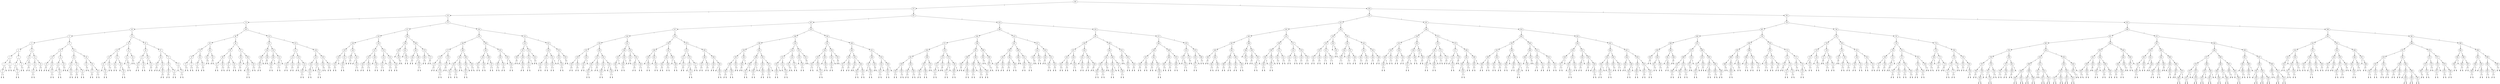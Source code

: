 digraph {
    0 [color=black label="481"]
    1 [color=black label="227"]
    2 [color=black label="132"]
    3 [color=black label="74"]
    4 [color=black label="40"]
    5 [color=black label="17"]
    6 [color=black label="9"]
    7 [color=black label="4"]
    8 [color=black label="2"]
    9 [color=black label="1"]
    10 [color=black label="0"]
    11 [shape=point];
    10 -> 11 [label="l"]
    12 [shape=point];
    10 -> 12 [label="r"]
    9 -> 10 [label="l"]
    13 [shape=point];
    9 -> 13 [label="r"]
    8 -> 9 [label="l"]
    14 [color=black label="3"]
    15 [shape=point];
    14 -> 15 [label="l"]
    16 [shape=point];
    14 -> 16 [label="r"]
    8 -> 14 [label="r"]
    7 -> 8 [label="l"]
    17 [color=black label="7"]
    18 [color=black label="5"]
    19 [shape=point];
    18 -> 19 [label="l"]
    20 [color=black label="6"]
    21 [shape=point];
    20 -> 21 [label="l"]
    22 [shape=point];
    20 -> 22 [label="r"]
    18 -> 20 [label="r"]
    17 -> 18 [label="l"]
    23 [color=black label="8"]
    24 [shape=point];
    23 -> 24 [label="l"]
    25 [shape=point];
    23 -> 25 [label="r"]
    17 -> 23 [label="r"]
    7 -> 17 [label="r"]
    6 -> 7 [label="l"]
    26 [color=black label="12"]
    27 [color=black label="10"]
    28 [shape=point];
    27 -> 28 [label="l"]
    29 [color=black label="11"]
    30 [shape=point];
    29 -> 30 [label="l"]
    31 [shape=point];
    29 -> 31 [label="r"]
    27 -> 29 [label="r"]
    26 -> 27 [label="l"]
    32 [color=black label="15"]
    33 [color=black label="14"]
    34 [color=black label="13"]
    35 [shape=point];
    34 -> 35 [label="l"]
    36 [shape=point];
    34 -> 36 [label="r"]
    33 -> 34 [label="l"]
    37 [shape=point];
    33 -> 37 [label="r"]
    32 -> 33 [label="l"]
    38 [color=black label="16"]
    39 [shape=point];
    38 -> 39 [label="l"]
    40 [shape=point];
    38 -> 40 [label="r"]
    32 -> 38 [label="r"]
    26 -> 32 [label="r"]
    6 -> 26 [label="r"]
    5 -> 6 [label="l"]
    41 [color=black label="27"]
    42 [color=black label="22"]
    43 [color=black label="19"]
    44 [color=black label="18"]
    45 [shape=point];
    44 -> 45 [label="l"]
    46 [shape=point];
    44 -> 46 [label="r"]
    43 -> 44 [label="l"]
    47 [color=black label="20"]
    48 [shape=point];
    47 -> 48 [label="l"]
    49 [color=black label="21"]
    50 [shape=point];
    49 -> 50 [label="l"]
    51 [shape=point];
    49 -> 51 [label="r"]
    47 -> 49 [label="r"]
    43 -> 47 [label="r"]
    42 -> 43 [label="l"]
    52 [color=black label="25"]
    53 [color=black label="23"]
    54 [shape=point];
    53 -> 54 [label="l"]
    55 [color=black label="24"]
    56 [shape=point];
    55 -> 56 [label="l"]
    57 [shape=point];
    55 -> 57 [label="r"]
    53 -> 55 [label="r"]
    52 -> 53 [label="l"]
    58 [color=black label="26"]
    59 [shape=point];
    58 -> 59 [label="l"]
    60 [shape=point];
    58 -> 60 [label="r"]
    52 -> 58 [label="r"]
    42 -> 52 [label="r"]
    41 -> 42 [label="l"]
    61 [color=black label="34"]
    62 [color=black label="30"]
    63 [color=black label="28"]
    64 [shape=point];
    63 -> 64 [label="l"]
    65 [color=black label="29"]
    66 [shape=point];
    65 -> 66 [label="l"]
    67 [shape=point];
    65 -> 67 [label="r"]
    63 -> 65 [label="r"]
    62 -> 63 [label="l"]
    68 [color=black label="32"]
    69 [color=black label="31"]
    70 [shape=point];
    69 -> 70 [label="l"]
    71 [shape=point];
    69 -> 71 [label="r"]
    68 -> 69 [label="l"]
    72 [color=black label="33"]
    73 [shape=point];
    72 -> 73 [label="l"]
    74 [shape=point];
    72 -> 74 [label="r"]
    68 -> 72 [label="r"]
    62 -> 68 [label="r"]
    61 -> 62 [label="l"]
    75 [color=black label="36"]
    76 [color=black label="35"]
    77 [shape=point];
    76 -> 77 [label="l"]
    78 [shape=point];
    76 -> 78 [label="r"]
    75 -> 76 [label="l"]
    79 [color=black label="38"]
    80 [color=black label="37"]
    81 [shape=point];
    80 -> 81 [label="l"]
    82 [shape=point];
    80 -> 82 [label="r"]
    79 -> 80 [label="l"]
    83 [color=black label="39"]
    84 [shape=point];
    83 -> 84 [label="l"]
    85 [shape=point];
    83 -> 85 [label="r"]
    79 -> 83 [label="r"]
    75 -> 79 [label="r"]
    61 -> 75 [label="r"]
    41 -> 61 [label="r"]
    5 -> 41 [label="r"]
    4 -> 5 [label="l"]
    86 [color=black label="55"]
    87 [color=black label="50"]
    88 [color=black label="45"]
    89 [color=black label="43"]
    90 [color=black label="41"]
    91 [shape=point];
    90 -> 91 [label="l"]
    92 [color=black label="42"]
    93 [shape=point];
    92 -> 93 [label="l"]
    94 [shape=point];
    92 -> 94 [label="r"]
    90 -> 92 [label="r"]
    89 -> 90 [label="l"]
    95 [color=black label="44"]
    96 [shape=point];
    95 -> 96 [label="l"]
    97 [shape=point];
    95 -> 97 [label="r"]
    89 -> 95 [label="r"]
    88 -> 89 [label="l"]
    98 [color=black label="47"]
    99 [color=black label="46"]
    100 [shape=point];
    99 -> 100 [label="l"]
    101 [shape=point];
    99 -> 101 [label="r"]
    98 -> 99 [label="l"]
    102 [color=black label="48"]
    103 [shape=point];
    102 -> 103 [label="l"]
    104 [color=black label="49"]
    105 [shape=point];
    104 -> 105 [label="l"]
    106 [shape=point];
    104 -> 106 [label="r"]
    102 -> 104 [label="r"]
    98 -> 102 [label="r"]
    88 -> 98 [label="r"]
    87 -> 88 [label="l"]
    107 [color=black label="53"]
    108 [color=black label="51"]
    109 [shape=point];
    108 -> 109 [label="l"]
    110 [color=black label="52"]
    111 [shape=point];
    110 -> 111 [label="l"]
    112 [shape=point];
    110 -> 112 [label="r"]
    108 -> 110 [label="r"]
    107 -> 108 [label="l"]
    113 [color=black label="54"]
    114 [shape=point];
    113 -> 114 [label="l"]
    115 [shape=point];
    113 -> 115 [label="r"]
    107 -> 113 [label="r"]
    87 -> 107 [label="r"]
    86 -> 87 [label="l"]
    116 [color=black label="62"]
    117 [color=black label="59"]
    118 [color=black label="57"]
    119 [color=black label="56"]
    120 [shape=point];
    119 -> 120 [label="l"]
    121 [shape=point];
    119 -> 121 [label="r"]
    118 -> 119 [label="l"]
    122 [color=black label="58"]
    123 [shape=point];
    122 -> 123 [label="l"]
    124 [shape=point];
    122 -> 124 [label="r"]
    118 -> 122 [label="r"]
    117 -> 118 [label="l"]
    125 [color=black label="60"]
    126 [shape=point];
    125 -> 126 [label="l"]
    127 [color=black label="61"]
    128 [shape=point];
    127 -> 128 [label="l"]
    129 [shape=point];
    127 -> 129 [label="r"]
    125 -> 127 [label="r"]
    117 -> 125 [label="r"]
    116 -> 117 [label="l"]
    130 [color=black label="67"]
    131 [color=black label="64"]
    132 [color=black label="63"]
    133 [shape=point];
    132 -> 133 [label="l"]
    134 [shape=point];
    132 -> 134 [label="r"]
    131 -> 132 [label="l"]
    135 [color=black label="65"]
    136 [shape=point];
    135 -> 136 [label="l"]
    137 [color=black label="66"]
    138 [shape=point];
    137 -> 138 [label="l"]
    139 [shape=point];
    137 -> 139 [label="r"]
    135 -> 137 [label="r"]
    131 -> 135 [label="r"]
    130 -> 131 [label="l"]
    140 [color=black label="71"]
    141 [color=black label="69"]
    142 [color=black label="68"]
    143 [shape=point];
    142 -> 143 [label="l"]
    144 [shape=point];
    142 -> 144 [label="r"]
    141 -> 142 [label="l"]
    145 [color=black label="70"]
    146 [shape=point];
    145 -> 146 [label="l"]
    147 [shape=point];
    145 -> 147 [label="r"]
    141 -> 145 [label="r"]
    140 -> 141 [label="l"]
    148 [color=black label="72"]
    149 [shape=point];
    148 -> 149 [label="l"]
    150 [color=black label="73"]
    151 [shape=point];
    150 -> 151 [label="l"]
    152 [shape=point];
    150 -> 152 [label="r"]
    148 -> 150 [label="r"]
    140 -> 148 [label="r"]
    130 -> 140 [label="r"]
    116 -> 130 [label="r"]
    86 -> 116 [label="r"]
    4 -> 86 [label="r"]
    3 -> 4 [label="l"]
    153 [color=black label="102"]
    154 [color=black label="86"]
    155 [color=black label="82"]
    156 [color=black label="78"]
    157 [color=black label="76"]
    158 [color=black label="75"]
    159 [shape=point];
    158 -> 159 [label="l"]
    160 [shape=point];
    158 -> 160 [label="r"]
    157 -> 158 [label="l"]
    161 [color=black label="77"]
    162 [shape=point];
    161 -> 162 [label="l"]
    163 [shape=point];
    161 -> 163 [label="r"]
    157 -> 161 [label="r"]
    156 -> 157 [label="l"]
    164 [color=black label="80"]
    165 [color=black label="79"]
    166 [shape=point];
    165 -> 166 [label="l"]
    167 [shape=point];
    165 -> 167 [label="r"]
    164 -> 165 [label="l"]
    168 [color=black label="81"]
    169 [shape=point];
    168 -> 169 [label="l"]
    170 [shape=point];
    168 -> 170 [label="r"]
    164 -> 168 [label="r"]
    156 -> 164 [label="r"]
    155 -> 156 [label="l"]
    171 [color=black label="84"]
    172 [color=black label="83"]
    173 [shape=point];
    172 -> 173 [label="l"]
    174 [shape=point];
    172 -> 174 [label="r"]
    171 -> 172 [label="l"]
    175 [color=black label="85"]
    176 [shape=point];
    175 -> 176 [label="l"]
    177 [shape=point];
    175 -> 177 [label="r"]
    171 -> 175 [label="r"]
    155 -> 171 [label="r"]
    154 -> 155 [label="l"]
    178 [color=black label="94"]
    179 [color=black label="90"]
    180 [color=black label="88"]
    181 [color=black label="87"]
    182 [shape=point];
    181 -> 182 [label="l"]
    183 [shape=point];
    181 -> 183 [label="r"]
    180 -> 181 [label="l"]
    184 [color=black label="89"]
    185 [shape=point];
    184 -> 185 [label="l"]
    186 [shape=point];
    184 -> 186 [label="r"]
    180 -> 184 [label="r"]
    179 -> 180 [label="l"]
    187 [color=black label="92"]
    188 [color=black label="91"]
    189 [shape=point];
    188 -> 189 [label="l"]
    190 [shape=point];
    188 -> 190 [label="r"]
    187 -> 188 [label="l"]
    191 [color=black label="93"]
    192 [shape=point];
    191 -> 192 [label="l"]
    193 [shape=point];
    191 -> 193 [label="r"]
    187 -> 191 [label="r"]
    179 -> 187 [label="r"]
    178 -> 179 [label="l"]
    194 [color=black label="97"]
    195 [color=black label="96"]
    196 [color=black label="95"]
    197 [shape=point];
    196 -> 197 [label="l"]
    198 [shape=point];
    196 -> 198 [label="r"]
    195 -> 196 [label="l"]
    199 [shape=point];
    195 -> 199 [label="r"]
    194 -> 195 [label="l"]
    200 [color=black label="100"]
    201 [color=black label="98"]
    202 [shape=point];
    201 -> 202 [label="l"]
    203 [color=black label="99"]
    204 [shape=point];
    203 -> 204 [label="l"]
    205 [shape=point];
    203 -> 205 [label="r"]
    201 -> 203 [label="r"]
    200 -> 201 [label="l"]
    206 [color=black label="101"]
    207 [shape=point];
    206 -> 207 [label="l"]
    208 [shape=point];
    206 -> 208 [label="r"]
    200 -> 206 [label="r"]
    194 -> 200 [label="r"]
    178 -> 194 [label="r"]
    154 -> 178 [label="r"]
    153 -> 154 [label="l"]
    209 [color=black label="113"]
    210 [color=black label="107"]
    211 [color=black label="105"]
    212 [color=black label="104"]
    213 [color=black label="103"]
    214 [shape=point];
    213 -> 214 [label="l"]
    215 [shape=point];
    213 -> 215 [label="r"]
    212 -> 213 [label="l"]
    216 [shape=point];
    212 -> 216 [label="r"]
    211 -> 212 [label="l"]
    217 [color=black label="106"]
    218 [shape=point];
    217 -> 218 [label="l"]
    219 [shape=point];
    217 -> 219 [label="r"]
    211 -> 217 [label="r"]
    210 -> 211 [label="l"]
    220 [color=black label="110"]
    221 [color=black label="109"]
    222 [color=black label="108"]
    223 [shape=point];
    222 -> 223 [label="l"]
    224 [shape=point];
    222 -> 224 [label="r"]
    221 -> 222 [label="l"]
    225 [shape=point];
    221 -> 225 [label="r"]
    220 -> 221 [label="l"]
    226 [color=black label="112"]
    227 [color=black label="111"]
    228 [shape=point];
    227 -> 228 [label="l"]
    229 [shape=point];
    227 -> 229 [label="r"]
    226 -> 227 [label="l"]
    230 [shape=point];
    226 -> 230 [label="r"]
    220 -> 226 [label="r"]
    210 -> 220 [label="r"]
    209 -> 210 [label="l"]
    231 [color=black label="122"]
    232 [color=black label="117"]
    233 [color=black label="115"]
    234 [color=black label="114"]
    235 [shape=point];
    234 -> 235 [label="l"]
    236 [shape=point];
    234 -> 236 [label="r"]
    233 -> 234 [label="l"]
    237 [color=black label="116"]
    238 [shape=point];
    237 -> 238 [label="l"]
    239 [shape=point];
    237 -> 239 [label="r"]
    233 -> 237 [label="r"]
    232 -> 233 [label="l"]
    240 [color=black label="119"]
    241 [color=black label="118"]
    242 [shape=point];
    241 -> 242 [label="l"]
    243 [shape=point];
    241 -> 243 [label="r"]
    240 -> 241 [label="l"]
    244 [color=black label="121"]
    245 [color=black label="120"]
    246 [shape=point];
    245 -> 246 [label="l"]
    247 [shape=point];
    245 -> 247 [label="r"]
    244 -> 245 [label="l"]
    248 [shape=point];
    244 -> 248 [label="r"]
    240 -> 244 [label="r"]
    232 -> 240 [label="r"]
    231 -> 232 [label="l"]
    249 [color=black label="128"]
    250 [color=black label="125"]
    251 [color=black label="124"]
    252 [color=black label="123"]
    253 [shape=point];
    252 -> 253 [label="l"]
    254 [shape=point];
    252 -> 254 [label="r"]
    251 -> 252 [label="l"]
    255 [shape=point];
    251 -> 255 [label="r"]
    250 -> 251 [label="l"]
    256 [color=black label="126"]
    257 [shape=point];
    256 -> 257 [label="l"]
    258 [color=black label="127"]
    259 [shape=point];
    258 -> 259 [label="l"]
    260 [shape=point];
    258 -> 260 [label="r"]
    256 -> 258 [label="r"]
    250 -> 256 [label="r"]
    249 -> 250 [label="l"]
    261 [color=black label="130"]
    262 [color=black label="129"]
    263 [shape=point];
    262 -> 263 [label="l"]
    264 [shape=point];
    262 -> 264 [label="r"]
    261 -> 262 [label="l"]
    265 [color=black label="131"]
    266 [shape=point];
    265 -> 266 [label="l"]
    267 [shape=point];
    265 -> 267 [label="r"]
    261 -> 265 [label="r"]
    249 -> 261 [label="r"]
    231 -> 249 [label="r"]
    209 -> 231 [label="r"]
    153 -> 209 [label="r"]
    3 -> 153 [label="r"]
    2 -> 3 [label="l"]
    268 [color=black label="172"]
    269 [color=black label="157"]
    270 [color=black label="143"]
    271 [color=black label="138"]
    272 [color=black label="135"]
    273 [color=black label="134"]
    274 [color=black label="133"]
    275 [shape=point];
    274 -> 275 [label="l"]
    276 [shape=point];
    274 -> 276 [label="r"]
    273 -> 274 [label="l"]
    277 [shape=point];
    273 -> 277 [label="r"]
    272 -> 273 [label="l"]
    278 [color=black label="137"]
    279 [color=black label="136"]
    280 [shape=point];
    279 -> 280 [label="l"]
    281 [shape=point];
    279 -> 281 [label="r"]
    278 -> 279 [label="l"]
    282 [shape=point];
    278 -> 282 [label="r"]
    272 -> 278 [label="r"]
    271 -> 272 [label="l"]
    283 [color=black label="140"]
    284 [color=black label="139"]
    285 [shape=point];
    284 -> 285 [label="l"]
    286 [shape=point];
    284 -> 286 [label="r"]
    283 -> 284 [label="l"]
    287 [color=black label="141"]
    288 [shape=point];
    287 -> 288 [label="l"]
    289 [color=black label="142"]
    290 [shape=point];
    289 -> 290 [label="l"]
    291 [shape=point];
    289 -> 291 [label="r"]
    287 -> 289 [label="r"]
    283 -> 287 [label="r"]
    271 -> 283 [label="r"]
    270 -> 271 [label="l"]
    292 [color=black label="150"]
    293 [color=black label="147"]
    294 [color=black label="145"]
    295 [color=black label="144"]
    296 [shape=point];
    295 -> 296 [label="l"]
    297 [shape=point];
    295 -> 297 [label="r"]
    294 -> 295 [label="l"]
    298 [color=black label="146"]
    299 [shape=point];
    298 -> 299 [label="l"]
    300 [shape=point];
    298 -> 300 [label="r"]
    294 -> 298 [label="r"]
    293 -> 294 [label="l"]
    301 [color=black label="148"]
    302 [shape=point];
    301 -> 302 [label="l"]
    303 [color=black label="149"]
    304 [shape=point];
    303 -> 304 [label="l"]
    305 [shape=point];
    303 -> 305 [label="r"]
    301 -> 303 [label="r"]
    293 -> 301 [label="r"]
    292 -> 293 [label="l"]
    306 [color=black label="153"]
    307 [color=black label="152"]
    308 [color=black label="151"]
    309 [shape=point];
    308 -> 309 [label="l"]
    310 [shape=point];
    308 -> 310 [label="r"]
    307 -> 308 [label="l"]
    311 [shape=point];
    307 -> 311 [label="r"]
    306 -> 307 [label="l"]
    312 [color=black label="155"]
    313 [color=black label="154"]
    314 [shape=point];
    313 -> 314 [label="l"]
    315 [shape=point];
    313 -> 315 [label="r"]
    312 -> 313 [label="l"]
    316 [color=black label="156"]
    317 [shape=point];
    316 -> 317 [label="l"]
    318 [shape=point];
    316 -> 318 [label="r"]
    312 -> 316 [label="r"]
    306 -> 312 [label="r"]
    292 -> 306 [label="r"]
    270 -> 292 [label="r"]
    269 -> 270 [label="l"]
    319 [color=black label="163"]
    320 [color=black label="160"]
    321 [color=black label="158"]
    322 [shape=point];
    321 -> 322 [label="l"]
    323 [color=black label="159"]
    324 [shape=point];
    323 -> 324 [label="l"]
    325 [shape=point];
    323 -> 325 [label="r"]
    321 -> 323 [label="r"]
    320 -> 321 [label="l"]
    326 [color=black label="161"]
    327 [shape=point];
    326 -> 327 [label="l"]
    328 [color=black label="162"]
    329 [shape=point];
    328 -> 329 [label="l"]
    330 [shape=point];
    328 -> 330 [label="r"]
    326 -> 328 [label="r"]
    320 -> 326 [label="r"]
    319 -> 320 [label="l"]
    331 [color=black label="168"]
    332 [color=black label="165"]
    333 [color=black label="164"]
    334 [shape=point];
    333 -> 334 [label="l"]
    335 [shape=point];
    333 -> 335 [label="r"]
    332 -> 333 [label="l"]
    336 [color=black label="166"]
    337 [shape=point];
    336 -> 337 [label="l"]
    338 [color=black label="167"]
    339 [shape=point];
    338 -> 339 [label="l"]
    340 [shape=point];
    338 -> 340 [label="r"]
    336 -> 338 [label="r"]
    332 -> 336 [label="r"]
    331 -> 332 [label="l"]
    341 [color=black label="170"]
    342 [color=black label="169"]
    343 [shape=point];
    342 -> 343 [label="l"]
    344 [shape=point];
    342 -> 344 [label="r"]
    341 -> 342 [label="l"]
    345 [color=black label="171"]
    346 [shape=point];
    345 -> 346 [label="l"]
    347 [shape=point];
    345 -> 347 [label="r"]
    341 -> 345 [label="r"]
    331 -> 341 [label="r"]
    319 -> 331 [label="r"]
    269 -> 319 [label="r"]
    268 -> 269 [label="l"]
    348 [color=black label="205"]
    349 [color=black label="191"]
    350 [color=black label="180"]
    351 [color=black label="177"]
    352 [color=black label="174"]
    353 [color=black label="173"]
    354 [shape=point];
    353 -> 354 [label="l"]
    355 [shape=point];
    353 -> 355 [label="r"]
    352 -> 353 [label="l"]
    356 [color=black label="175"]
    357 [shape=point];
    356 -> 357 [label="l"]
    358 [color=black label="176"]
    359 [shape=point];
    358 -> 359 [label="l"]
    360 [shape=point];
    358 -> 360 [label="r"]
    356 -> 358 [label="r"]
    352 -> 356 [label="r"]
    351 -> 352 [label="l"]
    361 [color=black label="179"]
    362 [color=black label="178"]
    363 [shape=point];
    362 -> 363 [label="l"]
    364 [shape=point];
    362 -> 364 [label="r"]
    361 -> 362 [label="l"]
    365 [shape=point];
    361 -> 365 [label="r"]
    351 -> 361 [label="r"]
    350 -> 351 [label="l"]
    366 [color=black label="186"]
    367 [color=black label="184"]
    368 [color=black label="182"]
    369 [color=black label="181"]
    370 [shape=point];
    369 -> 370 [label="l"]
    371 [shape=point];
    369 -> 371 [label="r"]
    368 -> 369 [label="l"]
    372 [color=black label="183"]
    373 [shape=point];
    372 -> 373 [label="l"]
    374 [shape=point];
    372 -> 374 [label="r"]
    368 -> 372 [label="r"]
    367 -> 368 [label="l"]
    375 [color=black label="185"]
    376 [shape=point];
    375 -> 376 [label="l"]
    377 [shape=point];
    375 -> 377 [label="r"]
    367 -> 375 [label="r"]
    366 -> 367 [label="l"]
    378 [color=black label="189"]
    379 [color=black label="188"]
    380 [color=black label="187"]
    381 [shape=point];
    380 -> 381 [label="l"]
    382 [shape=point];
    380 -> 382 [label="r"]
    379 -> 380 [label="l"]
    383 [shape=point];
    379 -> 383 [label="r"]
    378 -> 379 [label="l"]
    384 [color=black label="190"]
    385 [shape=point];
    384 -> 385 [label="l"]
    386 [shape=point];
    384 -> 386 [label="r"]
    378 -> 384 [label="r"]
    366 -> 378 [label="r"]
    350 -> 366 [label="r"]
    349 -> 350 [label="l"]
    387 [color=black label="198"]
    388 [color=black label="195"]
    389 [color=black label="193"]
    390 [color=black label="192"]
    391 [shape=point];
    390 -> 391 [label="l"]
    392 [shape=point];
    390 -> 392 [label="r"]
    389 -> 390 [label="l"]
    393 [color=black label="194"]
    394 [shape=point];
    393 -> 394 [label="l"]
    395 [shape=point];
    393 -> 395 [label="r"]
    389 -> 393 [label="r"]
    388 -> 389 [label="l"]
    396 [color=black label="196"]
    397 [shape=point];
    396 -> 397 [label="l"]
    398 [color=black label="197"]
    399 [shape=point];
    398 -> 399 [label="l"]
    400 [shape=point];
    398 -> 400 [label="r"]
    396 -> 398 [label="r"]
    388 -> 396 [label="r"]
    387 -> 388 [label="l"]
    401 [color=black label="202"]
    402 [color=black label="200"]
    403 [color=black label="199"]
    404 [shape=point];
    403 -> 404 [label="l"]
    405 [shape=point];
    403 -> 405 [label="r"]
    402 -> 403 [label="l"]
    406 [color=black label="201"]
    407 [shape=point];
    406 -> 407 [label="l"]
    408 [shape=point];
    406 -> 408 [label="r"]
    402 -> 406 [label="r"]
    401 -> 402 [label="l"]
    409 [color=black label="203"]
    410 [shape=point];
    409 -> 410 [label="l"]
    411 [color=black label="204"]
    412 [shape=point];
    411 -> 412 [label="l"]
    413 [shape=point];
    411 -> 413 [label="r"]
    409 -> 411 [label="r"]
    401 -> 409 [label="r"]
    387 -> 401 [label="r"]
    349 -> 387 [label="r"]
    348 -> 349 [label="l"]
    414 [color=black label="215"]
    415 [color=black label="210"]
    416 [color=black label="207"]
    417 [color=black label="206"]
    418 [shape=point];
    417 -> 418 [label="l"]
    419 [shape=point];
    417 -> 419 [label="r"]
    416 -> 417 [label="l"]
    420 [color=black label="208"]
    421 [shape=point];
    420 -> 421 [label="l"]
    422 [color=black label="209"]
    423 [shape=point];
    422 -> 423 [label="l"]
    424 [shape=point];
    422 -> 424 [label="r"]
    420 -> 422 [label="r"]
    416 -> 420 [label="r"]
    415 -> 416 [label="l"]
    425 [color=black label="213"]
    426 [color=black label="212"]
    427 [color=black label="211"]
    428 [shape=point];
    427 -> 428 [label="l"]
    429 [shape=point];
    427 -> 429 [label="r"]
    426 -> 427 [label="l"]
    430 [shape=point];
    426 -> 430 [label="r"]
    425 -> 426 [label="l"]
    431 [color=black label="214"]
    432 [shape=point];
    431 -> 432 [label="l"]
    433 [shape=point];
    431 -> 433 [label="r"]
    425 -> 431 [label="r"]
    415 -> 425 [label="r"]
    414 -> 415 [label="l"]
    434 [color=black label="222"]
    435 [color=black label="219"]
    436 [color=black label="217"]
    437 [color=black label="216"]
    438 [shape=point];
    437 -> 438 [label="l"]
    439 [shape=point];
    437 -> 439 [label="r"]
    436 -> 437 [label="l"]
    440 [color=black label="218"]
    441 [shape=point];
    440 -> 441 [label="l"]
    442 [shape=point];
    440 -> 442 [label="r"]
    436 -> 440 [label="r"]
    435 -> 436 [label="l"]
    443 [color=black label="221"]
    444 [color=black label="220"]
    445 [shape=point];
    444 -> 445 [label="l"]
    446 [shape=point];
    444 -> 446 [label="r"]
    443 -> 444 [label="l"]
    447 [shape=point];
    443 -> 447 [label="r"]
    435 -> 443 [label="r"]
    434 -> 435 [label="l"]
    448 [color=black label="225"]
    449 [color=black label="223"]
    450 [shape=point];
    449 -> 450 [label="l"]
    451 [color=black label="224"]
    452 [shape=point];
    451 -> 452 [label="l"]
    453 [shape=point];
    451 -> 453 [label="r"]
    449 -> 451 [label="r"]
    448 -> 449 [label="l"]
    454 [color=black label="226"]
    455 [shape=point];
    454 -> 455 [label="l"]
    456 [shape=point];
    454 -> 456 [label="r"]
    448 -> 454 [label="r"]
    434 -> 448 [label="r"]
    414 -> 434 [label="r"]
    348 -> 414 [label="r"]
    268 -> 348 [label="r"]
    2 -> 268 [label="r"]
    1 -> 2 [label="l"]
    457 [color=black label="357"]
    458 [color=black label="287"]
    459 [color=black label="257"]
    460 [color=black label="245"]
    461 [color=black label="234"]
    462 [color=black label="231"]
    463 [color=black label="229"]
    464 [color=black label="228"]
    465 [shape=point];
    464 -> 465 [label="l"]
    466 [shape=point];
    464 -> 466 [label="r"]
    463 -> 464 [label="l"]
    467 [color=black label="230"]
    468 [shape=point];
    467 -> 468 [label="l"]
    469 [shape=point];
    467 -> 469 [label="r"]
    463 -> 467 [label="r"]
    462 -> 463 [label="l"]
    470 [color=black label="233"]
    471 [color=black label="232"]
    472 [shape=point];
    471 -> 472 [label="l"]
    473 [shape=point];
    471 -> 473 [label="r"]
    470 -> 471 [label="l"]
    474 [shape=point];
    470 -> 474 [label="r"]
    462 -> 470 [label="r"]
    461 -> 462 [label="l"]
    475 [color=black label="239"]
    476 [color=black label="237"]
    477 [color=black label="236"]
    478 [color=black label="235"]
    479 [shape=point];
    478 -> 479 [label="l"]
    480 [shape=point];
    478 -> 480 [label="r"]
    477 -> 478 [label="l"]
    481 [shape=point];
    477 -> 481 [label="r"]
    476 -> 477 [label="l"]
    482 [color=black label="238"]
    483 [shape=point];
    482 -> 483 [label="l"]
    484 [shape=point];
    482 -> 484 [label="r"]
    476 -> 482 [label="r"]
    475 -> 476 [label="l"]
    485 [color=black label="242"]
    486 [color=black label="241"]
    487 [color=black label="240"]
    488 [shape=point];
    487 -> 488 [label="l"]
    489 [shape=point];
    487 -> 489 [label="r"]
    486 -> 487 [label="l"]
    490 [shape=point];
    486 -> 490 [label="r"]
    485 -> 486 [label="l"]
    491 [color=black label="243"]
    492 [shape=point];
    491 -> 492 [label="l"]
    493 [color=black label="244"]
    494 [shape=point];
    493 -> 494 [label="l"]
    495 [shape=point];
    493 -> 495 [label="r"]
    491 -> 493 [label="r"]
    485 -> 491 [label="r"]
    475 -> 485 [label="r"]
    461 -> 475 [label="r"]
    460 -> 461 [label="l"]
    496 [color=black label="251"]
    497 [color=black label="248"]
    498 [color=black label="247"]
    499 [color=black label="246"]
    500 [shape=point];
    499 -> 500 [label="l"]
    501 [shape=point];
    499 -> 501 [label="r"]
    498 -> 499 [label="l"]
    502 [shape=point];
    498 -> 502 [label="r"]
    497 -> 498 [label="l"]
    503 [color=black label="250"]
    504 [color=black label="249"]
    505 [shape=point];
    504 -> 505 [label="l"]
    506 [shape=point];
    504 -> 506 [label="r"]
    503 -> 504 [label="l"]
    507 [shape=point];
    503 -> 507 [label="r"]
    497 -> 503 [label="r"]
    496 -> 497 [label="l"]
    508 [color=black label="253"]
    509 [color=black label="252"]
    510 [shape=point];
    509 -> 510 [label="l"]
    511 [shape=point];
    509 -> 511 [label="r"]
    508 -> 509 [label="l"]
    512 [color=black label="255"]
    513 [color=black label="254"]
    514 [shape=point];
    513 -> 514 [label="l"]
    515 [shape=point];
    513 -> 515 [label="r"]
    512 -> 513 [label="l"]
    516 [color=black label="256"]
    517 [shape=point];
    516 -> 517 [label="l"]
    518 [shape=point];
    516 -> 518 [label="r"]
    512 -> 516 [label="r"]
    508 -> 512 [label="r"]
    496 -> 508 [label="r"]
    460 -> 496 [label="r"]
    459 -> 460 [label="l"]
    519 [color=black label="270"]
    520 [color=black label="263"]
    521 [color=black label="260"]
    522 [color=black label="258"]
    523 [shape=point];
    522 -> 523 [label="l"]
    524 [color=black label="259"]
    525 [shape=point];
    524 -> 525 [label="l"]
    526 [shape=point];
    524 -> 526 [label="r"]
    522 -> 524 [label="r"]
    521 -> 522 [label="l"]
    527 [color=black label="261"]
    528 [shape=point];
    527 -> 528 [label="l"]
    529 [color=black label="262"]
    530 [shape=point];
    529 -> 530 [label="l"]
    531 [shape=point];
    529 -> 531 [label="r"]
    527 -> 529 [label="r"]
    521 -> 527 [label="r"]
    520 -> 521 [label="l"]
    532 [color=black label="267"]
    533 [color=black label="265"]
    534 [color=black label="264"]
    535 [shape=point];
    534 -> 535 [label="l"]
    536 [shape=point];
    534 -> 536 [label="r"]
    533 -> 534 [label="l"]
    537 [color=black label="266"]
    538 [shape=point];
    537 -> 538 [label="l"]
    539 [shape=point];
    537 -> 539 [label="r"]
    533 -> 537 [label="r"]
    532 -> 533 [label="l"]
    540 [color=black label="268"]
    541 [shape=point];
    540 -> 541 [label="l"]
    542 [color=black label="269"]
    543 [shape=point];
    542 -> 543 [label="l"]
    544 [shape=point];
    542 -> 544 [label="r"]
    540 -> 542 [label="r"]
    532 -> 540 [label="r"]
    520 -> 532 [label="r"]
    519 -> 520 [label="l"]
    545 [color=black label="278"]
    546 [color=black label="273"]
    547 [color=black label="271"]
    548 [shape=point];
    547 -> 548 [label="l"]
    549 [color=black label="272"]
    550 [shape=point];
    549 -> 550 [label="l"]
    551 [shape=point];
    549 -> 551 [label="r"]
    547 -> 549 [label="r"]
    546 -> 547 [label="l"]
    552 [color=black label="276"]
    553 [color=black label="274"]
    554 [shape=point];
    553 -> 554 [label="l"]
    555 [color=black label="275"]
    556 [shape=point];
    555 -> 556 [label="l"]
    557 [shape=point];
    555 -> 557 [label="r"]
    553 -> 555 [label="r"]
    552 -> 553 [label="l"]
    558 [color=black label="277"]
    559 [shape=point];
    558 -> 559 [label="l"]
    560 [shape=point];
    558 -> 560 [label="r"]
    552 -> 558 [label="r"]
    546 -> 552 [label="r"]
    545 -> 546 [label="l"]
    561 [color=black label="282"]
    562 [color=black label="280"]
    563 [color=black label="279"]
    564 [shape=point];
    563 -> 564 [label="l"]
    565 [shape=point];
    563 -> 565 [label="r"]
    562 -> 563 [label="l"]
    566 [color=black label="281"]
    567 [shape=point];
    566 -> 567 [label="l"]
    568 [shape=point];
    566 -> 568 [label="r"]
    562 -> 566 [label="r"]
    561 -> 562 [label="l"]
    569 [color=black label="284"]
    570 [color=black label="283"]
    571 [shape=point];
    570 -> 571 [label="l"]
    572 [shape=point];
    570 -> 572 [label="r"]
    569 -> 570 [label="l"]
    573 [color=black label="285"]
    574 [shape=point];
    573 -> 574 [label="l"]
    575 [color=black label="286"]
    576 [shape=point];
    575 -> 576 [label="l"]
    577 [shape=point];
    575 -> 577 [label="r"]
    573 -> 575 [label="r"]
    569 -> 573 [label="r"]
    561 -> 569 [label="r"]
    545 -> 561 [label="r"]
    519 -> 545 [label="r"]
    459 -> 519 [label="r"]
    458 -> 459 [label="l"]
    578 [color=black label="323"]
    579 [color=black label="308"]
    580 [color=black label="296"]
    581 [color=black label="293"]
    582 [color=black label="291"]
    583 [color=black label="289"]
    584 [color=black label="288"]
    585 [shape=point];
    584 -> 585 [label="l"]
    586 [shape=point];
    584 -> 586 [label="r"]
    583 -> 584 [label="l"]
    587 [color=black label="290"]
    588 [shape=point];
    587 -> 588 [label="l"]
    589 [shape=point];
    587 -> 589 [label="r"]
    583 -> 587 [label="r"]
    582 -> 583 [label="l"]
    590 [color=black label="292"]
    591 [shape=point];
    590 -> 591 [label="l"]
    592 [shape=point];
    590 -> 592 [label="r"]
    582 -> 590 [label="r"]
    581 -> 582 [label="l"]
    593 [color=black label="295"]
    594 [color=black label="294"]
    595 [shape=point];
    594 -> 595 [label="l"]
    596 [shape=point];
    594 -> 596 [label="r"]
    593 -> 594 [label="l"]
    597 [shape=point];
    593 -> 597 [label="r"]
    581 -> 593 [label="r"]
    580 -> 581 [label="l"]
    598 [color=black label="302"]
    599 [color=black label="299"]
    600 [color=black label="298"]
    601 [color=black label="297"]
    602 [shape=point];
    601 -> 602 [label="l"]
    603 [shape=point];
    601 -> 603 [label="r"]
    600 -> 601 [label="l"]
    604 [shape=point];
    600 -> 604 [label="r"]
    599 -> 600 [label="l"]
    605 [color=black label="301"]
    606 [color=black label="300"]
    607 [shape=point];
    606 -> 607 [label="l"]
    608 [shape=point];
    606 -> 608 [label="r"]
    605 -> 606 [label="l"]
    609 [shape=point];
    605 -> 609 [label="r"]
    599 -> 605 [label="r"]
    598 -> 599 [label="l"]
    610 [color=black label="305"]
    611 [color=black label="303"]
    612 [shape=point];
    611 -> 612 [label="l"]
    613 [color=black label="304"]
    614 [shape=point];
    613 -> 614 [label="l"]
    615 [shape=point];
    613 -> 615 [label="r"]
    611 -> 613 [label="r"]
    610 -> 611 [label="l"]
    616 [color=black label="307"]
    617 [color=black label="306"]
    618 [shape=point];
    617 -> 618 [label="l"]
    619 [shape=point];
    617 -> 619 [label="r"]
    616 -> 617 [label="l"]
    620 [shape=point];
    616 -> 620 [label="r"]
    610 -> 616 [label="r"]
    598 -> 610 [label="r"]
    580 -> 598 [label="r"]
    579 -> 580 [label="l"]
    621 [color=black label="318"]
    622 [color=black label="314"]
    623 [color=black label="311"]
    624 [color=black label="310"]
    625 [color=black label="309"]
    626 [shape=point];
    625 -> 626 [label="l"]
    627 [shape=point];
    625 -> 627 [label="r"]
    624 -> 625 [label="l"]
    628 [shape=point];
    624 -> 628 [label="r"]
    623 -> 624 [label="l"]
    629 [color=black label="312"]
    630 [shape=point];
    629 -> 630 [label="l"]
    631 [color=black label="313"]
    632 [shape=point];
    631 -> 632 [label="l"]
    633 [shape=point];
    631 -> 633 [label="r"]
    629 -> 631 [label="r"]
    623 -> 629 [label="r"]
    622 -> 623 [label="l"]
    634 [color=black label="316"]
    635 [color=black label="315"]
    636 [shape=point];
    635 -> 636 [label="l"]
    637 [shape=point];
    635 -> 637 [label="r"]
    634 -> 635 [label="l"]
    638 [color=black label="317"]
    639 [shape=point];
    638 -> 639 [label="l"]
    640 [shape=point];
    638 -> 640 [label="r"]
    634 -> 638 [label="r"]
    622 -> 634 [label="r"]
    621 -> 622 [label="l"]
    641 [color=black label="321"]
    642 [color=black label="319"]
    643 [shape=point];
    642 -> 643 [label="l"]
    644 [color=black label="320"]
    645 [shape=point];
    644 -> 645 [label="l"]
    646 [shape=point];
    644 -> 646 [label="r"]
    642 -> 644 [label="r"]
    641 -> 642 [label="l"]
    647 [color=black label="322"]
    648 [shape=point];
    647 -> 648 [label="l"]
    649 [shape=point];
    647 -> 649 [label="r"]
    641 -> 647 [label="r"]
    621 -> 641 [label="r"]
    579 -> 621 [label="r"]
    578 -> 579 [label="l"]
    650 [color=black label="336"]
    651 [color=black label="331"]
    652 [color=black label="328"]
    653 [color=black label="325"]
    654 [color=black label="324"]
    655 [shape=point];
    654 -> 655 [label="l"]
    656 [shape=point];
    654 -> 656 [label="r"]
    653 -> 654 [label="l"]
    657 [color=black label="326"]
    658 [shape=point];
    657 -> 658 [label="l"]
    659 [color=black label="327"]
    660 [shape=point];
    659 -> 660 [label="l"]
    661 [shape=point];
    659 -> 661 [label="r"]
    657 -> 659 [label="r"]
    653 -> 657 [label="r"]
    652 -> 653 [label="l"]
    662 [color=black label="329"]
    663 [shape=point];
    662 -> 663 [label="l"]
    664 [color=black label="330"]
    665 [shape=point];
    664 -> 665 [label="l"]
    666 [shape=point];
    664 -> 666 [label="r"]
    662 -> 664 [label="r"]
    652 -> 662 [label="r"]
    651 -> 652 [label="l"]
    667 [color=black label="334"]
    668 [color=black label="333"]
    669 [color=black label="332"]
    670 [shape=point];
    669 -> 670 [label="l"]
    671 [shape=point];
    669 -> 671 [label="r"]
    668 -> 669 [label="l"]
    672 [shape=point];
    668 -> 672 [label="r"]
    667 -> 668 [label="l"]
    673 [color=black label="335"]
    674 [shape=point];
    673 -> 674 [label="l"]
    675 [shape=point];
    673 -> 675 [label="r"]
    667 -> 673 [label="r"]
    651 -> 667 [label="r"]
    650 -> 651 [label="l"]
    676 [color=black label="346"]
    677 [color=black label="340"]
    678 [color=black label="338"]
    679 [color=black label="337"]
    680 [shape=point];
    679 -> 680 [label="l"]
    681 [shape=point];
    679 -> 681 [label="r"]
    678 -> 679 [label="l"]
    682 [color=black label="339"]
    683 [shape=point];
    682 -> 683 [label="l"]
    684 [shape=point];
    682 -> 684 [label="r"]
    678 -> 682 [label="r"]
    677 -> 678 [label="l"]
    685 [color=black label="342"]
    686 [color=black label="341"]
    687 [shape=point];
    686 -> 687 [label="l"]
    688 [shape=point];
    686 -> 688 [label="r"]
    685 -> 686 [label="l"]
    689 [color=black label="344"]
    690 [color=black label="343"]
    691 [shape=point];
    690 -> 691 [label="l"]
    692 [shape=point];
    690 -> 692 [label="r"]
    689 -> 690 [label="l"]
    693 [color=black label="345"]
    694 [shape=point];
    693 -> 694 [label="l"]
    695 [shape=point];
    693 -> 695 [label="r"]
    689 -> 693 [label="r"]
    685 -> 689 [label="r"]
    677 -> 685 [label="r"]
    676 -> 677 [label="l"]
    696 [color=black label="351"]
    697 [color=black label="349"]
    698 [color=black label="347"]
    699 [shape=point];
    698 -> 699 [label="l"]
    700 [color=black label="348"]
    701 [shape=point];
    700 -> 701 [label="l"]
    702 [shape=point];
    700 -> 702 [label="r"]
    698 -> 700 [label="r"]
    697 -> 698 [label="l"]
    703 [color=black label="350"]
    704 [shape=point];
    703 -> 704 [label="l"]
    705 [shape=point];
    703 -> 705 [label="r"]
    697 -> 703 [label="r"]
    696 -> 697 [label="l"]
    706 [color=black label="354"]
    707 [color=black label="353"]
    708 [color=black label="352"]
    709 [shape=point];
    708 -> 709 [label="l"]
    710 [shape=point];
    708 -> 710 [label="r"]
    707 -> 708 [label="l"]
    711 [shape=point];
    707 -> 711 [label="r"]
    706 -> 707 [label="l"]
    712 [color=black label="356"]
    713 [color=black label="355"]
    714 [shape=point];
    713 -> 714 [label="l"]
    715 [shape=point];
    713 -> 715 [label="r"]
    712 -> 713 [label="l"]
    716 [shape=point];
    712 -> 716 [label="r"]
    706 -> 712 [label="r"]
    696 -> 706 [label="r"]
    676 -> 696 [label="r"]
    650 -> 676 [label="r"]
    578 -> 650 [label="r"]
    458 -> 578 [label="r"]
    457 -> 458 [label="l"]
    717 [color=black label="423"]
    718 [color=black label="399"]
    719 [color=black label="382"]
    720 [color=black label="371"]
    721 [color=black label="365"]
    722 [color=black label="361"]
    723 [color=black label="359"]
    724 [color=black label="358"]
    725 [shape=point];
    724 -> 725 [label="l"]
    726 [shape=point];
    724 -> 726 [label="r"]
    723 -> 724 [label="l"]
    727 [color=black label="360"]
    728 [shape=point];
    727 -> 728 [label="l"]
    729 [shape=point];
    727 -> 729 [label="r"]
    723 -> 727 [label="r"]
    722 -> 723 [label="l"]
    730 [color=black label="363"]
    731 [color=black label="362"]
    732 [shape=point];
    731 -> 732 [label="l"]
    733 [shape=point];
    731 -> 733 [label="r"]
    730 -> 731 [label="l"]
    734 [color=black label="364"]
    735 [shape=point];
    734 -> 735 [label="l"]
    736 [shape=point];
    734 -> 736 [label="r"]
    730 -> 734 [label="r"]
    722 -> 730 [label="r"]
    721 -> 722 [label="l"]
    737 [color=black label="369"]
    738 [color=black label="367"]
    739 [color=black label="366"]
    740 [shape=point];
    739 -> 740 [label="l"]
    741 [shape=point];
    739 -> 741 [label="r"]
    738 -> 739 [label="l"]
    742 [color=black label="368"]
    743 [shape=point];
    742 -> 743 [label="l"]
    744 [shape=point];
    742 -> 744 [label="r"]
    738 -> 742 [label="r"]
    737 -> 738 [label="l"]
    745 [color=black label="370"]
    746 [shape=point];
    745 -> 746 [label="l"]
    747 [shape=point];
    745 -> 747 [label="r"]
    737 -> 745 [label="r"]
    721 -> 737 [label="r"]
    720 -> 721 [label="l"]
    748 [color=black label="376"]
    749 [color=black label="374"]
    750 [color=black label="373"]
    751 [color=black label="372"]
    752 [shape=point];
    751 -> 752 [label="l"]
    753 [shape=point];
    751 -> 753 [label="r"]
    750 -> 751 [label="l"]
    754 [shape=point];
    750 -> 754 [label="r"]
    749 -> 750 [label="l"]
    755 [color=black label="375"]
    756 [shape=point];
    755 -> 756 [label="l"]
    757 [shape=point];
    755 -> 757 [label="r"]
    749 -> 755 [label="r"]
    748 -> 749 [label="l"]
    758 [color=black label="379"]
    759 [color=black label="378"]
    760 [color=black label="377"]
    761 [shape=point];
    760 -> 761 [label="l"]
    762 [shape=point];
    760 -> 762 [label="r"]
    759 -> 760 [label="l"]
    763 [shape=point];
    759 -> 763 [label="r"]
    758 -> 759 [label="l"]
    764 [color=black label="381"]
    765 [color=black label="380"]
    766 [shape=point];
    765 -> 766 [label="l"]
    767 [shape=point];
    765 -> 767 [label="r"]
    764 -> 765 [label="l"]
    768 [shape=point];
    764 -> 768 [label="r"]
    758 -> 764 [label="r"]
    748 -> 758 [label="r"]
    720 -> 748 [label="r"]
    719 -> 720 [label="l"]
    769 [color=black label="394"]
    770 [color=black label="387"]
    771 [color=black label="384"]
    772 [color=black label="383"]
    773 [shape=point];
    772 -> 773 [label="l"]
    774 [shape=point];
    772 -> 774 [label="r"]
    771 -> 772 [label="l"]
    775 [color=black label="385"]
    776 [shape=point];
    775 -> 776 [label="l"]
    777 [color=black label="386"]
    778 [shape=point];
    777 -> 778 [label="l"]
    779 [shape=point];
    777 -> 779 [label="r"]
    775 -> 777 [label="r"]
    771 -> 775 [label="r"]
    770 -> 771 [label="l"]
    780 [color=black label="390"]
    781 [color=black label="389"]
    782 [color=black label="388"]
    783 [shape=point];
    782 -> 783 [label="l"]
    784 [shape=point];
    782 -> 784 [label="r"]
    781 -> 782 [label="l"]
    785 [shape=point];
    781 -> 785 [label="r"]
    780 -> 781 [label="l"]
    786 [color=black label="392"]
    787 [color=black label="391"]
    788 [shape=point];
    787 -> 788 [label="l"]
    789 [shape=point];
    787 -> 789 [label="r"]
    786 -> 787 [label="l"]
    790 [color=black label="393"]
    791 [shape=point];
    790 -> 791 [label="l"]
    792 [shape=point];
    790 -> 792 [label="r"]
    786 -> 790 [label="r"]
    780 -> 786 [label="r"]
    770 -> 780 [label="r"]
    769 -> 770 [label="l"]
    793 [color=black label="396"]
    794 [color=black label="395"]
    795 [shape=point];
    794 -> 795 [label="l"]
    796 [shape=point];
    794 -> 796 [label="r"]
    793 -> 794 [label="l"]
    797 [color=black label="398"]
    798 [color=black label="397"]
    799 [shape=point];
    798 -> 799 [label="l"]
    800 [shape=point];
    798 -> 800 [label="r"]
    797 -> 798 [label="l"]
    801 [shape=point];
    797 -> 801 [label="r"]
    793 -> 797 [label="r"]
    769 -> 793 [label="r"]
    719 -> 769 [label="r"]
    718 -> 719 [label="l"]
    802 [color=black label="413"]
    803 [color=black label="407"]
    804 [color=black label="403"]
    805 [color=black label="401"]
    806 [color=black label="400"]
    807 [shape=point];
    806 -> 807 [label="l"]
    808 [shape=point];
    806 -> 808 [label="r"]
    805 -> 806 [label="l"]
    809 [color=black label="402"]
    810 [shape=point];
    809 -> 810 [label="l"]
    811 [shape=point];
    809 -> 811 [label="r"]
    805 -> 809 [label="r"]
    804 -> 805 [label="l"]
    812 [color=black label="405"]
    813 [color=black label="404"]
    814 [shape=point];
    813 -> 814 [label="l"]
    815 [shape=point];
    813 -> 815 [label="r"]
    812 -> 813 [label="l"]
    816 [color=black label="406"]
    817 [shape=point];
    816 -> 817 [label="l"]
    818 [shape=point];
    816 -> 818 [label="r"]
    812 -> 816 [label="r"]
    804 -> 812 [label="r"]
    803 -> 804 [label="l"]
    819 [color=black label="409"]
    820 [color=black label="408"]
    821 [shape=point];
    820 -> 821 [label="l"]
    822 [shape=point];
    820 -> 822 [label="r"]
    819 -> 820 [label="l"]
    823 [color=black label="411"]
    824 [color=black label="410"]
    825 [shape=point];
    824 -> 825 [label="l"]
    826 [shape=point];
    824 -> 826 [label="r"]
    823 -> 824 [label="l"]
    827 [color=black label="412"]
    828 [shape=point];
    827 -> 828 [label="l"]
    829 [shape=point];
    827 -> 829 [label="r"]
    823 -> 827 [label="r"]
    819 -> 823 [label="r"]
    803 -> 819 [label="r"]
    802 -> 803 [label="l"]
    830 [color=black label="417"]
    831 [color=black label="415"]
    832 [color=black label="414"]
    833 [shape=point];
    832 -> 833 [label="l"]
    834 [shape=point];
    832 -> 834 [label="r"]
    831 -> 832 [label="l"]
    835 [color=black label="416"]
    836 [shape=point];
    835 -> 836 [label="l"]
    837 [shape=point];
    835 -> 837 [label="r"]
    831 -> 835 [label="r"]
    830 -> 831 [label="l"]
    838 [color=black label="419"]
    839 [color=black label="418"]
    840 [shape=point];
    839 -> 840 [label="l"]
    841 [shape=point];
    839 -> 841 [label="r"]
    838 -> 839 [label="l"]
    842 [color=black label="421"]
    843 [color=black label="420"]
    844 [shape=point];
    843 -> 844 [label="l"]
    845 [shape=point];
    843 -> 845 [label="r"]
    842 -> 843 [label="l"]
    846 [color=black label="422"]
    847 [shape=point];
    846 -> 847 [label="l"]
    848 [shape=point];
    846 -> 848 [label="r"]
    842 -> 846 [label="r"]
    838 -> 842 [label="r"]
    830 -> 838 [label="r"]
    802 -> 830 [label="r"]
    718 -> 802 [label="r"]
    717 -> 718 [label="l"]
    849 [color=black label="455"]
    850 [color=black label="437"]
    851 [color=black label="430"]
    852 [color=black label="427"]
    853 [color=black label="425"]
    854 [color=black label="424"]
    855 [shape=point];
    854 -> 855 [label="l"]
    856 [shape=point];
    854 -> 856 [label="r"]
    853 -> 854 [label="l"]
    857 [color=black label="426"]
    858 [shape=point];
    857 -> 858 [label="l"]
    859 [shape=point];
    857 -> 859 [label="r"]
    853 -> 857 [label="r"]
    852 -> 853 [label="l"]
    860 [color=black label="428"]
    861 [shape=point];
    860 -> 861 [label="l"]
    862 [color=black label="429"]
    863 [shape=point];
    862 -> 863 [label="l"]
    864 [shape=point];
    862 -> 864 [label="r"]
    860 -> 862 [label="r"]
    852 -> 860 [label="r"]
    851 -> 852 [label="l"]
    865 [color=black label="433"]
    866 [color=black label="431"]
    867 [shape=point];
    866 -> 867 [label="l"]
    868 [color=black label="432"]
    869 [shape=point];
    868 -> 869 [label="l"]
    870 [shape=point];
    868 -> 870 [label="r"]
    866 -> 868 [label="r"]
    865 -> 866 [label="l"]
    871 [color=black label="435"]
    872 [color=black label="434"]
    873 [shape=point];
    872 -> 873 [label="l"]
    874 [shape=point];
    872 -> 874 [label="r"]
    871 -> 872 [label="l"]
    875 [color=black label="436"]
    876 [shape=point];
    875 -> 876 [label="l"]
    877 [shape=point];
    875 -> 877 [label="r"]
    871 -> 875 [label="r"]
    865 -> 871 [label="r"]
    851 -> 865 [label="r"]
    850 -> 851 [label="l"]
    878 [color=black label="449"]
    879 [color=black label="443"]
    880 [color=black label="441"]
    881 [color=black label="439"]
    882 [color=black label="438"]
    883 [shape=point];
    882 -> 883 [label="l"]
    884 [shape=point];
    882 -> 884 [label="r"]
    881 -> 882 [label="l"]
    885 [color=black label="440"]
    886 [shape=point];
    885 -> 886 [label="l"]
    887 [shape=point];
    885 -> 887 [label="r"]
    881 -> 885 [label="r"]
    880 -> 881 [label="l"]
    888 [color=black label="442"]
    889 [shape=point];
    888 -> 889 [label="l"]
    890 [shape=point];
    888 -> 890 [label="r"]
    880 -> 888 [label="r"]
    879 -> 880 [label="l"]
    891 [color=black label="446"]
    892 [color=black label="445"]
    893 [color=black label="444"]
    894 [shape=point];
    893 -> 894 [label="l"]
    895 [shape=point];
    893 -> 895 [label="r"]
    892 -> 893 [label="l"]
    896 [shape=point];
    892 -> 896 [label="r"]
    891 -> 892 [label="l"]
    897 [color=black label="447"]
    898 [shape=point];
    897 -> 898 [label="l"]
    899 [color=black label="448"]
    900 [shape=point];
    899 -> 900 [label="l"]
    901 [shape=point];
    899 -> 901 [label="r"]
    897 -> 899 [label="r"]
    891 -> 897 [label="r"]
    879 -> 891 [label="r"]
    878 -> 879 [label="l"]
    902 [color=black label="451"]
    903 [color=black label="450"]
    904 [shape=point];
    903 -> 904 [label="l"]
    905 [shape=point];
    903 -> 905 [label="r"]
    902 -> 903 [label="l"]
    906 [color=black label="453"]
    907 [color=black label="452"]
    908 [shape=point];
    907 -> 908 [label="l"]
    909 [shape=point];
    907 -> 909 [label="r"]
    906 -> 907 [label="l"]
    910 [color=black label="454"]
    911 [shape=point];
    910 -> 911 [label="l"]
    912 [shape=point];
    910 -> 912 [label="r"]
    906 -> 910 [label="r"]
    902 -> 906 [label="r"]
    878 -> 902 [label="r"]
    850 -> 878 [label="r"]
    849 -> 850 [label="l"]
    913 [color=black label="471"]
    914 [color=black label="464"]
    915 [color=black label="459"]
    916 [color=black label="457"]
    917 [color=black label="456"]
    918 [shape=point];
    917 -> 918 [label="l"]
    919 [shape=point];
    917 -> 919 [label="r"]
    916 -> 917 [label="l"]
    920 [color=black label="458"]
    921 [shape=point];
    920 -> 921 [label="l"]
    922 [shape=point];
    920 -> 922 [label="r"]
    916 -> 920 [label="r"]
    915 -> 916 [label="l"]
    923 [color=black label="461"]
    924 [color=black label="460"]
    925 [shape=point];
    924 -> 925 [label="l"]
    926 [shape=point];
    924 -> 926 [label="r"]
    923 -> 924 [label="l"]
    927 [color=black label="462"]
    928 [shape=point];
    927 -> 928 [label="l"]
    929 [color=black label="463"]
    930 [shape=point];
    929 -> 930 [label="l"]
    931 [shape=point];
    929 -> 931 [label="r"]
    927 -> 929 [label="r"]
    923 -> 927 [label="r"]
    915 -> 923 [label="r"]
    914 -> 915 [label="l"]
    932 [color=black label="468"]
    933 [color=black label="466"]
    934 [color=black label="465"]
    935 [shape=point];
    934 -> 935 [label="l"]
    936 [shape=point];
    934 -> 936 [label="r"]
    933 -> 934 [label="l"]
    937 [color=black label="467"]
    938 [shape=point];
    937 -> 938 [label="l"]
    939 [shape=point];
    937 -> 939 [label="r"]
    933 -> 937 [label="r"]
    932 -> 933 [label="l"]
    940 [color=black label="470"]
    941 [color=black label="469"]
    942 [shape=point];
    941 -> 942 [label="l"]
    943 [shape=point];
    941 -> 943 [label="r"]
    940 -> 941 [label="l"]
    944 [shape=point];
    940 -> 944 [label="r"]
    932 -> 940 [label="r"]
    914 -> 932 [label="r"]
    913 -> 914 [label="l"]
    945 [color=black label="476"]
    946 [color=black label="474"]
    947 [color=black label="472"]
    948 [shape=point];
    947 -> 948 [label="l"]
    949 [color=black label="473"]
    950 [shape=point];
    949 -> 950 [label="l"]
    951 [shape=point];
    949 -> 951 [label="r"]
    947 -> 949 [label="r"]
    946 -> 947 [label="l"]
    952 [color=black label="475"]
    953 [shape=point];
    952 -> 953 [label="l"]
    954 [shape=point];
    952 -> 954 [label="r"]
    946 -> 952 [label="r"]
    945 -> 946 [label="l"]
    955 [color=black label="479"]
    956 [color=black label="478"]
    957 [color=black label="477"]
    958 [shape=point];
    957 -> 958 [label="l"]
    959 [shape=point];
    957 -> 959 [label="r"]
    956 -> 957 [label="l"]
    960 [shape=point];
    956 -> 960 [label="r"]
    955 -> 956 [label="l"]
    961 [color=black label="480"]
    962 [shape=point];
    961 -> 962 [label="l"]
    963 [shape=point];
    961 -> 963 [label="r"]
    955 -> 961 [label="r"]
    945 -> 955 [label="r"]
    913 -> 945 [label="r"]
    849 -> 913 [label="r"]
    717 -> 849 [label="r"]
    457 -> 717 [label="r"]
    1 -> 457 [label="r"]
    0 -> 1 [label="l"]
    964 [color=black label="654"]
    965 [color=black label="547"]
    966 [color=black label="521"]
    967 [color=black label="503"]
    968 [color=black label="495"]
    969 [color=black label="487"]
    970 [color=black label="483"]
    971 [color=black label="482"]
    972 [shape=point];
    971 -> 972 [label="l"]
    973 [shape=point];
    971 -> 973 [label="r"]
    970 -> 971 [label="l"]
    974 [color=black label="485"]
    975 [color=black label="484"]
    976 [shape=point];
    975 -> 976 [label="l"]
    977 [shape=point];
    975 -> 977 [label="r"]
    974 -> 975 [label="l"]
    978 [color=black label="486"]
    979 [shape=point];
    978 -> 979 [label="l"]
    980 [shape=point];
    978 -> 980 [label="r"]
    974 -> 978 [label="r"]
    970 -> 974 [label="r"]
    969 -> 970 [label="l"]
    981 [color=black label="491"]
    982 [color=black label="489"]
    983 [color=black label="488"]
    984 [shape=point];
    983 -> 984 [label="l"]
    985 [shape=point];
    983 -> 985 [label="r"]
    982 -> 983 [label="l"]
    986 [color=black label="490"]
    987 [shape=point];
    986 -> 987 [label="l"]
    988 [shape=point];
    986 -> 988 [label="r"]
    982 -> 986 [label="r"]
    981 -> 982 [label="l"]
    989 [color=black label="493"]
    990 [color=black label="492"]
    991 [shape=point];
    990 -> 991 [label="l"]
    992 [shape=point];
    990 -> 992 [label="r"]
    989 -> 990 [label="l"]
    993 [color=black label="494"]
    994 [shape=point];
    993 -> 994 [label="l"]
    995 [shape=point];
    993 -> 995 [label="r"]
    989 -> 993 [label="r"]
    981 -> 989 [label="r"]
    969 -> 981 [label="r"]
    968 -> 969 [label="l"]
    996 [color=black label="498"]
    997 [color=black label="496"]
    998 [shape=point];
    997 -> 998 [label="l"]
    999 [color=black label="497"]
    1000 [shape=point];
    999 -> 1000 [label="l"]
    1001 [shape=point];
    999 -> 1001 [label="r"]
    997 -> 999 [label="r"]
    996 -> 997 [label="l"]
    1002 [color=black label="500"]
    1003 [color=black label="499"]
    1004 [shape=point];
    1003 -> 1004 [label="l"]
    1005 [shape=point];
    1003 -> 1005 [label="r"]
    1002 -> 1003 [label="l"]
    1006 [color=black label="502"]
    1007 [color=black label="501"]
    1008 [shape=point];
    1007 -> 1008 [label="l"]
    1009 [shape=point];
    1007 -> 1009 [label="r"]
    1006 -> 1007 [label="l"]
    1010 [shape=point];
    1006 -> 1010 [label="r"]
    1002 -> 1006 [label="r"]
    996 -> 1002 [label="r"]
    968 -> 996 [label="r"]
    967 -> 968 [label="l"]
    1011 [color=black label="513"]
    1012 [color=black label="509"]
    1013 [color=black label="506"]
    1014 [color=black label="505"]
    1015 [color=black label="504"]
    1016 [shape=point];
    1015 -> 1016 [label="l"]
    1017 [shape=point];
    1015 -> 1017 [label="r"]
    1014 -> 1015 [label="l"]
    1018 [shape=point];
    1014 -> 1018 [label="r"]
    1013 -> 1014 [label="l"]
    1019 [color=black label="508"]
    1020 [color=black label="507"]
    1021 [shape=point];
    1020 -> 1021 [label="l"]
    1022 [shape=point];
    1020 -> 1022 [label="r"]
    1019 -> 1020 [label="l"]
    1023 [shape=point];
    1019 -> 1023 [label="r"]
    1013 -> 1019 [label="r"]
    1012 -> 1013 [label="l"]
    1024 [color=black label="511"]
    1025 [color=black label="510"]
    1026 [shape=point];
    1025 -> 1026 [label="l"]
    1027 [shape=point];
    1025 -> 1027 [label="r"]
    1024 -> 1025 [label="l"]
    1028 [color=black label="512"]
    1029 [shape=point];
    1028 -> 1029 [label="l"]
    1030 [shape=point];
    1028 -> 1030 [label="r"]
    1024 -> 1028 [label="r"]
    1012 -> 1024 [label="r"]
    1011 -> 1012 [label="l"]
    1031 [color=black label="517"]
    1032 [color=black label="515"]
    1033 [color=black label="514"]
    1034 [shape=point];
    1033 -> 1034 [label="l"]
    1035 [shape=point];
    1033 -> 1035 [label="r"]
    1032 -> 1033 [label="l"]
    1036 [color=black label="516"]
    1037 [shape=point];
    1036 -> 1037 [label="l"]
    1038 [shape=point];
    1036 -> 1038 [label="r"]
    1032 -> 1036 [label="r"]
    1031 -> 1032 [label="l"]
    1039 [color=black label="519"]
    1040 [color=black label="518"]
    1041 [shape=point];
    1040 -> 1041 [label="l"]
    1042 [shape=point];
    1040 -> 1042 [label="r"]
    1039 -> 1040 [label="l"]
    1043 [color=black label="520"]
    1044 [shape=point];
    1043 -> 1044 [label="l"]
    1045 [shape=point];
    1043 -> 1045 [label="r"]
    1039 -> 1043 [label="r"]
    1031 -> 1039 [label="r"]
    1011 -> 1031 [label="r"]
    967 -> 1011 [label="r"]
    966 -> 967 [label="l"]
    1046 [color=black label="532"]
    1047 [color=black label="529"]
    1048 [color=black label="525"]
    1049 [color=black label="523"]
    1050 [color=black label="522"]
    1051 [shape=point];
    1050 -> 1051 [label="l"]
    1052 [shape=point];
    1050 -> 1052 [label="r"]
    1049 -> 1050 [label="l"]
    1053 [color=black label="524"]
    1054 [shape=point];
    1053 -> 1054 [label="l"]
    1055 [shape=point];
    1053 -> 1055 [label="r"]
    1049 -> 1053 [label="r"]
    1048 -> 1049 [label="l"]
    1056 [color=black label="527"]
    1057 [color=black label="526"]
    1058 [shape=point];
    1057 -> 1058 [label="l"]
    1059 [shape=point];
    1057 -> 1059 [label="r"]
    1056 -> 1057 [label="l"]
    1060 [color=black label="528"]
    1061 [shape=point];
    1060 -> 1061 [label="l"]
    1062 [shape=point];
    1060 -> 1062 [label="r"]
    1056 -> 1060 [label="r"]
    1048 -> 1056 [label="r"]
    1047 -> 1048 [label="l"]
    1063 [color=black label="530"]
    1064 [shape=point];
    1063 -> 1064 [label="l"]
    1065 [color=black label="531"]
    1066 [shape=point];
    1065 -> 1066 [label="l"]
    1067 [shape=point];
    1065 -> 1067 [label="r"]
    1063 -> 1065 [label="r"]
    1047 -> 1063 [label="r"]
    1046 -> 1047 [label="l"]
    1068 [color=black label="539"]
    1069 [color=black label="535"]
    1070 [color=black label="534"]
    1071 [color=black label="533"]
    1072 [shape=point];
    1071 -> 1072 [label="l"]
    1073 [shape=point];
    1071 -> 1073 [label="r"]
    1070 -> 1071 [label="l"]
    1074 [shape=point];
    1070 -> 1074 [label="r"]
    1069 -> 1070 [label="l"]
    1075 [color=black label="537"]
    1076 [color=black label="536"]
    1077 [shape=point];
    1076 -> 1077 [label="l"]
    1078 [shape=point];
    1076 -> 1078 [label="r"]
    1075 -> 1076 [label="l"]
    1079 [color=black label="538"]
    1080 [shape=point];
    1079 -> 1080 [label="l"]
    1081 [shape=point];
    1079 -> 1081 [label="r"]
    1075 -> 1079 [label="r"]
    1069 -> 1075 [label="r"]
    1068 -> 1069 [label="l"]
    1082 [color=black label="543"]
    1083 [color=black label="541"]
    1084 [color=black label="540"]
    1085 [shape=point];
    1084 -> 1085 [label="l"]
    1086 [shape=point];
    1084 -> 1086 [label="r"]
    1083 -> 1084 [label="l"]
    1087 [color=black label="542"]
    1088 [shape=point];
    1087 -> 1088 [label="l"]
    1089 [shape=point];
    1087 -> 1089 [label="r"]
    1083 -> 1087 [label="r"]
    1082 -> 1083 [label="l"]
    1090 [color=black label="545"]
    1091 [color=black label="544"]
    1092 [shape=point];
    1091 -> 1092 [label="l"]
    1093 [shape=point];
    1091 -> 1093 [label="r"]
    1090 -> 1091 [label="l"]
    1094 [color=black label="546"]
    1095 [shape=point];
    1094 -> 1095 [label="l"]
    1096 [shape=point];
    1094 -> 1096 [label="r"]
    1090 -> 1094 [label="r"]
    1082 -> 1090 [label="r"]
    1068 -> 1082 [label="r"]
    1046 -> 1068 [label="r"]
    966 -> 1046 [label="r"]
    965 -> 966 [label="l"]
    1097 [color=black label="587"]
    1098 [color=black label="564"]
    1099 [color=black label="556"]
    1100 [color=black label="552"]
    1101 [color=black label="550"]
    1102 [color=black label="549"]
    1103 [color=black label="548"]
    1104 [shape=point];
    1103 -> 1104 [label="l"]
    1105 [shape=point];
    1103 -> 1105 [label="r"]
    1102 -> 1103 [label="l"]
    1106 [shape=point];
    1102 -> 1106 [label="r"]
    1101 -> 1102 [label="l"]
    1107 [color=black label="551"]
    1108 [shape=point];
    1107 -> 1108 [label="l"]
    1109 [shape=point];
    1107 -> 1109 [label="r"]
    1101 -> 1107 [label="r"]
    1100 -> 1101 [label="l"]
    1110 [color=black label="554"]
    1111 [color=black label="553"]
    1112 [shape=point];
    1111 -> 1112 [label="l"]
    1113 [shape=point];
    1111 -> 1113 [label="r"]
    1110 -> 1111 [label="l"]
    1114 [color=black label="555"]
    1115 [shape=point];
    1114 -> 1115 [label="l"]
    1116 [shape=point];
    1114 -> 1116 [label="r"]
    1110 -> 1114 [label="r"]
    1100 -> 1110 [label="r"]
    1099 -> 1100 [label="l"]
    1117 [color=black label="561"]
    1118 [color=black label="559"]
    1119 [color=black label="558"]
    1120 [color=black label="557"]
    1121 [shape=point];
    1120 -> 1121 [label="l"]
    1122 [shape=point];
    1120 -> 1122 [label="r"]
    1119 -> 1120 [label="l"]
    1123 [shape=point];
    1119 -> 1123 [label="r"]
    1118 -> 1119 [label="l"]
    1124 [color=black label="560"]
    1125 [shape=point];
    1124 -> 1125 [label="l"]
    1126 [shape=point];
    1124 -> 1126 [label="r"]
    1118 -> 1124 [label="r"]
    1117 -> 1118 [label="l"]
    1127 [color=black label="562"]
    1128 [shape=point];
    1127 -> 1128 [label="l"]
    1129 [color=black label="563"]
    1130 [shape=point];
    1129 -> 1130 [label="l"]
    1131 [shape=point];
    1129 -> 1131 [label="r"]
    1127 -> 1129 [label="r"]
    1117 -> 1127 [label="r"]
    1099 -> 1117 [label="r"]
    1098 -> 1099 [label="l"]
    1132 [color=black label="574"]
    1133 [color=black label="570"]
    1134 [color=black label="567"]
    1135 [color=black label="566"]
    1136 [color=black label="565"]
    1137 [shape=point];
    1136 -> 1137 [label="l"]
    1138 [shape=point];
    1136 -> 1138 [label="r"]
    1135 -> 1136 [label="l"]
    1139 [shape=point];
    1135 -> 1139 [label="r"]
    1134 -> 1135 [label="l"]
    1140 [color=black label="569"]
    1141 [color=black label="568"]
    1142 [shape=point];
    1141 -> 1142 [label="l"]
    1143 [shape=point];
    1141 -> 1143 [label="r"]
    1140 -> 1141 [label="l"]
    1144 [shape=point];
    1140 -> 1144 [label="r"]
    1134 -> 1140 [label="r"]
    1133 -> 1134 [label="l"]
    1145 [color=black label="572"]
    1146 [color=black label="571"]
    1147 [shape=point];
    1146 -> 1147 [label="l"]
    1148 [shape=point];
    1146 -> 1148 [label="r"]
    1145 -> 1146 [label="l"]
    1149 [color=black label="573"]
    1150 [shape=point];
    1149 -> 1150 [label="l"]
    1151 [shape=point];
    1149 -> 1151 [label="r"]
    1145 -> 1149 [label="r"]
    1133 -> 1145 [label="r"]
    1132 -> 1133 [label="l"]
    1152 [color=black label="579"]
    1153 [color=black label="577"]
    1154 [color=black label="575"]
    1155 [shape=point];
    1154 -> 1155 [label="l"]
    1156 [color=black label="576"]
    1157 [shape=point];
    1156 -> 1157 [label="l"]
    1158 [shape=point];
    1156 -> 1158 [label="r"]
    1154 -> 1156 [label="r"]
    1153 -> 1154 [label="l"]
    1159 [color=black label="578"]
    1160 [shape=point];
    1159 -> 1160 [label="l"]
    1161 [shape=point];
    1159 -> 1161 [label="r"]
    1153 -> 1159 [label="r"]
    1152 -> 1153 [label="l"]
    1162 [color=black label="584"]
    1163 [color=black label="582"]
    1164 [color=black label="580"]
    1165 [shape=point];
    1164 -> 1165 [label="l"]
    1166 [color=black label="581"]
    1167 [shape=point];
    1166 -> 1167 [label="l"]
    1168 [shape=point];
    1166 -> 1168 [label="r"]
    1164 -> 1166 [label="r"]
    1163 -> 1164 [label="l"]
    1169 [color=black label="583"]
    1170 [shape=point];
    1169 -> 1170 [label="l"]
    1171 [shape=point];
    1169 -> 1171 [label="r"]
    1163 -> 1169 [label="r"]
    1162 -> 1163 [label="l"]
    1172 [color=black label="586"]
    1173 [color=black label="585"]
    1174 [shape=point];
    1173 -> 1174 [label="l"]
    1175 [shape=point];
    1173 -> 1175 [label="r"]
    1172 -> 1173 [label="l"]
    1176 [shape=point];
    1172 -> 1176 [label="r"]
    1162 -> 1172 [label="r"]
    1152 -> 1162 [label="r"]
    1132 -> 1152 [label="r"]
    1098 -> 1132 [label="r"]
    1097 -> 1098 [label="l"]
    1177 [color=black label="616"]
    1178 [color=black label="603"]
    1179 [color=black label="595"]
    1180 [color=black label="591"]
    1181 [color=black label="589"]
    1182 [color=black label="588"]
    1183 [shape=point];
    1182 -> 1183 [label="l"]
    1184 [shape=point];
    1182 -> 1184 [label="r"]
    1181 -> 1182 [label="l"]
    1185 [color=black label="590"]
    1186 [shape=point];
    1185 -> 1186 [label="l"]
    1187 [shape=point];
    1185 -> 1187 [label="r"]
    1181 -> 1185 [label="r"]
    1180 -> 1181 [label="l"]
    1188 [color=black label="593"]
    1189 [color=black label="592"]
    1190 [shape=point];
    1189 -> 1190 [label="l"]
    1191 [shape=point];
    1189 -> 1191 [label="r"]
    1188 -> 1189 [label="l"]
    1192 [color=black label="594"]
    1193 [shape=point];
    1192 -> 1193 [label="l"]
    1194 [shape=point];
    1192 -> 1194 [label="r"]
    1188 -> 1192 [label="r"]
    1180 -> 1188 [label="r"]
    1179 -> 1180 [label="l"]
    1195 [color=black label="598"]
    1196 [color=black label="597"]
    1197 [color=black label="596"]
    1198 [shape=point];
    1197 -> 1198 [label="l"]
    1199 [shape=point];
    1197 -> 1199 [label="r"]
    1196 -> 1197 [label="l"]
    1200 [shape=point];
    1196 -> 1200 [label="r"]
    1195 -> 1196 [label="l"]
    1201 [color=black label="600"]
    1202 [color=black label="599"]
    1203 [shape=point];
    1202 -> 1203 [label="l"]
    1204 [shape=point];
    1202 -> 1204 [label="r"]
    1201 -> 1202 [label="l"]
    1205 [color=black label="602"]
    1206 [color=black label="601"]
    1207 [shape=point];
    1206 -> 1207 [label="l"]
    1208 [shape=point];
    1206 -> 1208 [label="r"]
    1205 -> 1206 [label="l"]
    1209 [shape=point];
    1205 -> 1209 [label="r"]
    1201 -> 1205 [label="r"]
    1195 -> 1201 [label="r"]
    1179 -> 1195 [label="r"]
    1178 -> 1179 [label="l"]
    1210 [color=black label="608"]
    1211 [color=black label="606"]
    1212 [color=black label="604"]
    1213 [shape=point];
    1212 -> 1213 [label="l"]
    1214 [color=black label="605"]
    1215 [shape=point];
    1214 -> 1215 [label="l"]
    1216 [shape=point];
    1214 -> 1216 [label="r"]
    1212 -> 1214 [label="r"]
    1211 -> 1212 [label="l"]
    1217 [color=black label="607"]
    1218 [shape=point];
    1217 -> 1218 [label="l"]
    1219 [shape=point];
    1217 -> 1219 [label="r"]
    1211 -> 1217 [label="r"]
    1210 -> 1211 [label="l"]
    1220 [color=black label="612"]
    1221 [color=black label="610"]
    1222 [color=black label="609"]
    1223 [shape=point];
    1222 -> 1223 [label="l"]
    1224 [shape=point];
    1222 -> 1224 [label="r"]
    1221 -> 1222 [label="l"]
    1225 [color=black label="611"]
    1226 [shape=point];
    1225 -> 1226 [label="l"]
    1227 [shape=point];
    1225 -> 1227 [label="r"]
    1221 -> 1225 [label="r"]
    1220 -> 1221 [label="l"]
    1228 [color=black label="614"]
    1229 [color=black label="613"]
    1230 [shape=point];
    1229 -> 1230 [label="l"]
    1231 [shape=point];
    1229 -> 1231 [label="r"]
    1228 -> 1229 [label="l"]
    1232 [color=black label="615"]
    1233 [shape=point];
    1232 -> 1233 [label="l"]
    1234 [shape=point];
    1232 -> 1234 [label="r"]
    1228 -> 1232 [label="r"]
    1220 -> 1228 [label="r"]
    1210 -> 1220 [label="r"]
    1178 -> 1210 [label="r"]
    1177 -> 1178 [label="l"]
    1235 [color=black label="632"]
    1236 [color=black label="624"]
    1237 [color=black label="619"]
    1238 [color=black label="618"]
    1239 [color=black label="617"]
    1240 [shape=point];
    1239 -> 1240 [label="l"]
    1241 [shape=point];
    1239 -> 1241 [label="r"]
    1238 -> 1239 [label="l"]
    1242 [shape=point];
    1238 -> 1242 [label="r"]
    1237 -> 1238 [label="l"]
    1243 [color=black label="622"]
    1244 [color=black label="620"]
    1245 [shape=point];
    1244 -> 1245 [label="l"]
    1246 [color=black label="621"]
    1247 [shape=point];
    1246 -> 1247 [label="l"]
    1248 [shape=point];
    1246 -> 1248 [label="r"]
    1244 -> 1246 [label="r"]
    1243 -> 1244 [label="l"]
    1249 [color=black label="623"]
    1250 [shape=point];
    1249 -> 1250 [label="l"]
    1251 [shape=point];
    1249 -> 1251 [label="r"]
    1243 -> 1249 [label="r"]
    1237 -> 1243 [label="r"]
    1236 -> 1237 [label="l"]
    1252 [color=black label="627"]
    1253 [color=black label="626"]
    1254 [color=black label="625"]
    1255 [shape=point];
    1254 -> 1255 [label="l"]
    1256 [shape=point];
    1254 -> 1256 [label="r"]
    1253 -> 1254 [label="l"]
    1257 [shape=point];
    1253 -> 1257 [label="r"]
    1252 -> 1253 [label="l"]
    1258 [color=black label="629"]
    1259 [color=black label="628"]
    1260 [shape=point];
    1259 -> 1260 [label="l"]
    1261 [shape=point];
    1259 -> 1261 [label="r"]
    1258 -> 1259 [label="l"]
    1262 [color=black label="630"]
    1263 [shape=point];
    1262 -> 1263 [label="l"]
    1264 [color=black label="631"]
    1265 [shape=point];
    1264 -> 1265 [label="l"]
    1266 [shape=point];
    1264 -> 1266 [label="r"]
    1262 -> 1264 [label="r"]
    1258 -> 1262 [label="r"]
    1252 -> 1258 [label="r"]
    1236 -> 1252 [label="r"]
    1235 -> 1236 [label="l"]
    1267 [color=black label="642"]
    1268 [color=black label="638"]
    1269 [color=black label="635"]
    1270 [color=black label="634"]
    1271 [color=black label="633"]
    1272 [shape=point];
    1271 -> 1272 [label="l"]
    1273 [shape=point];
    1271 -> 1273 [label="r"]
    1270 -> 1271 [label="l"]
    1274 [shape=point];
    1270 -> 1274 [label="r"]
    1269 -> 1270 [label="l"]
    1275 [color=black label="636"]
    1276 [shape=point];
    1275 -> 1276 [label="l"]
    1277 [color=black label="637"]
    1278 [shape=point];
    1277 -> 1278 [label="l"]
    1279 [shape=point];
    1277 -> 1279 [label="r"]
    1275 -> 1277 [label="r"]
    1269 -> 1275 [label="r"]
    1268 -> 1269 [label="l"]
    1280 [color=black label="640"]
    1281 [color=black label="639"]
    1282 [shape=point];
    1281 -> 1282 [label="l"]
    1283 [shape=point];
    1281 -> 1283 [label="r"]
    1280 -> 1281 [label="l"]
    1284 [color=black label="641"]
    1285 [shape=point];
    1284 -> 1285 [label="l"]
    1286 [shape=point];
    1284 -> 1286 [label="r"]
    1280 -> 1284 [label="r"]
    1268 -> 1280 [label="r"]
    1267 -> 1268 [label="l"]
    1287 [color=black label="647"]
    1288 [color=black label="644"]
    1289 [color=black label="643"]
    1290 [shape=point];
    1289 -> 1290 [label="l"]
    1291 [shape=point];
    1289 -> 1291 [label="r"]
    1288 -> 1289 [label="l"]
    1292 [color=black label="646"]
    1293 [color=black label="645"]
    1294 [shape=point];
    1293 -> 1294 [label="l"]
    1295 [shape=point];
    1293 -> 1295 [label="r"]
    1292 -> 1293 [label="l"]
    1296 [shape=point];
    1292 -> 1296 [label="r"]
    1288 -> 1292 [label="r"]
    1287 -> 1288 [label="l"]
    1297 [color=black label="650"]
    1298 [color=black label="649"]
    1299 [color=black label="648"]
    1300 [shape=point];
    1299 -> 1300 [label="l"]
    1301 [shape=point];
    1299 -> 1301 [label="r"]
    1298 -> 1299 [label="l"]
    1302 [shape=point];
    1298 -> 1302 [label="r"]
    1297 -> 1298 [label="l"]
    1303 [color=black label="652"]
    1304 [color=black label="651"]
    1305 [shape=point];
    1304 -> 1305 [label="l"]
    1306 [shape=point];
    1304 -> 1306 [label="r"]
    1303 -> 1304 [label="l"]
    1307 [color=black label="653"]
    1308 [shape=point];
    1307 -> 1308 [label="l"]
    1309 [shape=point];
    1307 -> 1309 [label="r"]
    1303 -> 1307 [label="r"]
    1297 -> 1303 [label="r"]
    1287 -> 1297 [label="r"]
    1267 -> 1287 [label="r"]
    1235 -> 1267 [label="r"]
    1177 -> 1235 [label="r"]
    1097 -> 1177 [label="r"]
    965 -> 1097 [label="r"]
    964 -> 965 [label="l"]
    1310 [color=black label="785"]
    1311 [color=black label="720"]
    1312 [color=black label="687"]
    1313 [color=black label="665"]
    1314 [color=black label="660"]
    1315 [color=black label="656"]
    1316 [color=black label="655"]
    1317 [shape=point];
    1316 -> 1317 [label="l"]
    1318 [shape=point];
    1316 -> 1318 [label="r"]
    1315 -> 1316 [label="l"]
    1319 [color=black label="658"]
    1320 [color=black label="657"]
    1321 [shape=point];
    1320 -> 1321 [label="l"]
    1322 [shape=point];
    1320 -> 1322 [label="r"]
    1319 -> 1320 [label="l"]
    1323 [color=black label="659"]
    1324 [shape=point];
    1323 -> 1324 [label="l"]
    1325 [shape=point];
    1323 -> 1325 [label="r"]
    1319 -> 1323 [label="r"]
    1315 -> 1319 [label="r"]
    1314 -> 1315 [label="l"]
    1326 [color=black label="663"]
    1327 [color=black label="661"]
    1328 [shape=point];
    1327 -> 1328 [label="l"]
    1329 [color=black label="662"]
    1330 [shape=point];
    1329 -> 1330 [label="l"]
    1331 [shape=point];
    1329 -> 1331 [label="r"]
    1327 -> 1329 [label="r"]
    1326 -> 1327 [label="l"]
    1332 [color=black label="664"]
    1333 [shape=point];
    1332 -> 1333 [label="l"]
    1334 [shape=point];
    1332 -> 1334 [label="r"]
    1326 -> 1332 [label="r"]
    1314 -> 1326 [label="r"]
    1313 -> 1314 [label="l"]
    1335 [color=black label="675"]
    1336 [color=black label="672"]
    1337 [color=black label="668"]
    1338 [color=black label="667"]
    1339 [color=black label="666"]
    1340 [shape=point];
    1339 -> 1340 [label="l"]
    1341 [shape=point];
    1339 -> 1341 [label="r"]
    1338 -> 1339 [label="l"]
    1342 [shape=point];
    1338 -> 1342 [label="r"]
    1337 -> 1338 [label="l"]
    1343 [color=black label="670"]
    1344 [color=black label="669"]
    1345 [shape=point];
    1344 -> 1345 [label="l"]
    1346 [shape=point];
    1344 -> 1346 [label="r"]
    1343 -> 1344 [label="l"]
    1347 [color=black label="671"]
    1348 [shape=point];
    1347 -> 1348 [label="l"]
    1349 [shape=point];
    1347 -> 1349 [label="r"]
    1343 -> 1347 [label="r"]
    1337 -> 1343 [label="r"]
    1336 -> 1337 [label="l"]
    1350 [color=black label="674"]
    1351 [color=black label="673"]
    1352 [shape=point];
    1351 -> 1352 [label="l"]
    1353 [shape=point];
    1351 -> 1353 [label="r"]
    1350 -> 1351 [label="l"]
    1354 [shape=point];
    1350 -> 1354 [label="r"]
    1336 -> 1350 [label="r"]
    1335 -> 1336 [label="l"]
    1355 [color=black label="680"]
    1356 [color=black label="678"]
    1357 [color=black label="677"]
    1358 [color=black label="676"]
    1359 [shape=point];
    1358 -> 1359 [label="l"]
    1360 [shape=point];
    1358 -> 1360 [label="r"]
    1357 -> 1358 [label="l"]
    1361 [shape=point];
    1357 -> 1361 [label="r"]
    1356 -> 1357 [label="l"]
    1362 [color=black label="679"]
    1363 [shape=point];
    1362 -> 1363 [label="l"]
    1364 [shape=point];
    1362 -> 1364 [label="r"]
    1356 -> 1362 [label="r"]
    1355 -> 1356 [label="l"]
    1365 [color=black label="683"]
    1366 [color=black label="681"]
    1367 [shape=point];
    1366 -> 1367 [label="l"]
    1368 [color=black label="682"]
    1369 [shape=point];
    1368 -> 1369 [label="l"]
    1370 [shape=point];
    1368 -> 1370 [label="r"]
    1366 -> 1368 [label="r"]
    1365 -> 1366 [label="l"]
    1371 [color=black label="685"]
    1372 [color=black label="684"]
    1373 [shape=point];
    1372 -> 1373 [label="l"]
    1374 [shape=point];
    1372 -> 1374 [label="r"]
    1371 -> 1372 [label="l"]
    1375 [color=black label="686"]
    1376 [shape=point];
    1375 -> 1376 [label="l"]
    1377 [shape=point];
    1375 -> 1377 [label="r"]
    1371 -> 1375 [label="r"]
    1365 -> 1371 [label="r"]
    1355 -> 1365 [label="r"]
    1335 -> 1355 [label="r"]
    1313 -> 1335 [label="r"]
    1312 -> 1313 [label="l"]
    1378 [color=black label="702"]
    1379 [color=black label="695"]
    1380 [color=black label="692"]
    1381 [color=black label="689"]
    1382 [color=black label="688"]
    1383 [shape=point];
    1382 -> 1383 [label="l"]
    1384 [shape=point];
    1382 -> 1384 [label="r"]
    1381 -> 1382 [label="l"]
    1385 [color=black label="691"]
    1386 [color=black label="690"]
    1387 [shape=point];
    1386 -> 1387 [label="l"]
    1388 [shape=point];
    1386 -> 1388 [label="r"]
    1385 -> 1386 [label="l"]
    1389 [shape=point];
    1385 -> 1389 [label="r"]
    1381 -> 1385 [label="r"]
    1380 -> 1381 [label="l"]
    1390 [color=black label="693"]
    1391 [shape=point];
    1390 -> 1391 [label="l"]
    1392 [color=black label="694"]
    1393 [shape=point];
    1392 -> 1393 [label="l"]
    1394 [shape=point];
    1392 -> 1394 [label="r"]
    1390 -> 1392 [label="r"]
    1380 -> 1390 [label="r"]
    1379 -> 1380 [label="l"]
    1395 [color=black label="698"]
    1396 [color=black label="696"]
    1397 [shape=point];
    1396 -> 1397 [label="l"]
    1398 [color=black label="697"]
    1399 [shape=point];
    1398 -> 1399 [label="l"]
    1400 [shape=point];
    1398 -> 1400 [label="r"]
    1396 -> 1398 [label="r"]
    1395 -> 1396 [label="l"]
    1401 [color=black label="700"]
    1402 [color=black label="699"]
    1403 [shape=point];
    1402 -> 1403 [label="l"]
    1404 [shape=point];
    1402 -> 1404 [label="r"]
    1401 -> 1402 [label="l"]
    1405 [color=black label="701"]
    1406 [shape=point];
    1405 -> 1406 [label="l"]
    1407 [shape=point];
    1405 -> 1407 [label="r"]
    1401 -> 1405 [label="r"]
    1395 -> 1401 [label="r"]
    1379 -> 1395 [label="r"]
    1378 -> 1379 [label="l"]
    1408 [color=black label="709"]
    1409 [color=black label="705"]
    1410 [color=black label="703"]
    1411 [shape=point];
    1410 -> 1411 [label="l"]
    1412 [color=black label="704"]
    1413 [shape=point];
    1412 -> 1413 [label="l"]
    1414 [shape=point];
    1412 -> 1414 [label="r"]
    1410 -> 1412 [label="r"]
    1409 -> 1410 [label="l"]
    1415 [color=black label="707"]
    1416 [color=black label="706"]
    1417 [shape=point];
    1416 -> 1417 [label="l"]
    1418 [shape=point];
    1416 -> 1418 [label="r"]
    1415 -> 1416 [label="l"]
    1419 [color=black label="708"]
    1420 [shape=point];
    1419 -> 1420 [label="l"]
    1421 [shape=point];
    1419 -> 1421 [label="r"]
    1415 -> 1419 [label="r"]
    1409 -> 1415 [label="r"]
    1408 -> 1409 [label="l"]
    1422 [color=black label="715"]
    1423 [color=black label="711"]
    1424 [color=black label="710"]
    1425 [shape=point];
    1424 -> 1425 [label="l"]
    1426 [shape=point];
    1424 -> 1426 [label="r"]
    1423 -> 1424 [label="l"]
    1427 [color=black label="713"]
    1428 [color=black label="712"]
    1429 [shape=point];
    1428 -> 1429 [label="l"]
    1430 [shape=point];
    1428 -> 1430 [label="r"]
    1427 -> 1428 [label="l"]
    1431 [color=black label="714"]
    1432 [shape=point];
    1431 -> 1432 [label="l"]
    1433 [shape=point];
    1431 -> 1433 [label="r"]
    1427 -> 1431 [label="r"]
    1423 -> 1427 [label="r"]
    1422 -> 1423 [label="l"]
    1434 [color=black label="717"]
    1435 [color=black label="716"]
    1436 [shape=point];
    1435 -> 1436 [label="l"]
    1437 [shape=point];
    1435 -> 1437 [label="r"]
    1434 -> 1435 [label="l"]
    1438 [color=black label="719"]
    1439 [color=black label="718"]
    1440 [shape=point];
    1439 -> 1440 [label="l"]
    1441 [shape=point];
    1439 -> 1441 [label="r"]
    1438 -> 1439 [label="l"]
    1442 [shape=point];
    1438 -> 1442 [label="r"]
    1434 -> 1438 [label="r"]
    1422 -> 1434 [label="r"]
    1408 -> 1422 [label="r"]
    1378 -> 1408 [label="r"]
    1312 -> 1378 [label="r"]
    1311 -> 1312 [label="l"]
    1443 [color=black label="746"]
    1444 [color=black label="732"]
    1445 [color=black label="726"]
    1446 [color=black label="723"]
    1447 [color=black label="721"]
    1448 [shape=point];
    1447 -> 1448 [label="l"]
    1449 [color=black label="722"]
    1450 [shape=point];
    1449 -> 1450 [label="l"]
    1451 [shape=point];
    1449 -> 1451 [label="r"]
    1447 -> 1449 [label="r"]
    1446 -> 1447 [label="l"]
    1452 [color=black label="724"]
    1453 [shape=point];
    1452 -> 1453 [label="l"]
    1454 [color=black label="725"]
    1455 [shape=point];
    1454 -> 1455 [label="l"]
    1456 [shape=point];
    1454 -> 1456 [label="r"]
    1452 -> 1454 [label="r"]
    1446 -> 1452 [label="r"]
    1445 -> 1446 [label="l"]
    1457 [color=black label="728"]
    1458 [color=black label="727"]
    1459 [shape=point];
    1458 -> 1459 [label="l"]
    1460 [shape=point];
    1458 -> 1460 [label="r"]
    1457 -> 1458 [label="l"]
    1461 [color=black label="730"]
    1462 [color=black label="729"]
    1463 [shape=point];
    1462 -> 1463 [label="l"]
    1464 [shape=point];
    1462 -> 1464 [label="r"]
    1461 -> 1462 [label="l"]
    1465 [color=black label="731"]
    1466 [shape=point];
    1465 -> 1466 [label="l"]
    1467 [shape=point];
    1465 -> 1467 [label="r"]
    1461 -> 1465 [label="r"]
    1457 -> 1461 [label="r"]
    1445 -> 1457 [label="r"]
    1444 -> 1445 [label="l"]
    1468 [color=black label="738"]
    1469 [color=black label="734"]
    1470 [color=black label="733"]
    1471 [shape=point];
    1470 -> 1471 [label="l"]
    1472 [shape=point];
    1470 -> 1472 [label="r"]
    1469 -> 1470 [label="l"]
    1473 [color=black label="736"]
    1474 [color=black label="735"]
    1475 [shape=point];
    1474 -> 1475 [label="l"]
    1476 [shape=point];
    1474 -> 1476 [label="r"]
    1473 -> 1474 [label="l"]
    1477 [color=black label="737"]
    1478 [shape=point];
    1477 -> 1478 [label="l"]
    1479 [shape=point];
    1477 -> 1479 [label="r"]
    1473 -> 1477 [label="r"]
    1469 -> 1473 [label="r"]
    1468 -> 1469 [label="l"]
    1480 [color=black label="742"]
    1481 [color=black label="740"]
    1482 [color=black label="739"]
    1483 [shape=point];
    1482 -> 1483 [label="l"]
    1484 [shape=point];
    1482 -> 1484 [label="r"]
    1481 -> 1482 [label="l"]
    1485 [color=black label="741"]
    1486 [shape=point];
    1485 -> 1486 [label="l"]
    1487 [shape=point];
    1485 -> 1487 [label="r"]
    1481 -> 1485 [label="r"]
    1480 -> 1481 [label="l"]
    1488 [color=black label="744"]
    1489 [color=black label="743"]
    1490 [shape=point];
    1489 -> 1490 [label="l"]
    1491 [shape=point];
    1489 -> 1491 [label="r"]
    1488 -> 1489 [label="l"]
    1492 [color=black label="745"]
    1493 [shape=point];
    1492 -> 1493 [label="l"]
    1494 [shape=point];
    1492 -> 1494 [label="r"]
    1488 -> 1492 [label="r"]
    1480 -> 1488 [label="r"]
    1468 -> 1480 [label="r"]
    1444 -> 1468 [label="r"]
    1443 -> 1444 [label="l"]
    1495 [color=black label="767"]
    1496 [color=black label="753"]
    1497 [color=black label="750"]
    1498 [color=black label="748"]
    1499 [color=black label="747"]
    1500 [shape=point];
    1499 -> 1500 [label="l"]
    1501 [shape=point];
    1499 -> 1501 [label="r"]
    1498 -> 1499 [label="l"]
    1502 [color=black label="749"]
    1503 [shape=point];
    1502 -> 1503 [label="l"]
    1504 [shape=point];
    1502 -> 1504 [label="r"]
    1498 -> 1502 [label="r"]
    1497 -> 1498 [label="l"]
    1505 [color=black label="752"]
    1506 [color=black label="751"]
    1507 [shape=point];
    1506 -> 1507 [label="l"]
    1508 [shape=point];
    1506 -> 1508 [label="r"]
    1505 -> 1506 [label="l"]
    1509 [shape=point];
    1505 -> 1509 [label="r"]
    1497 -> 1505 [label="r"]
    1496 -> 1497 [label="l"]
    1510 [color=black label="761"]
    1511 [color=black label="757"]
    1512 [color=black label="755"]
    1513 [color=black label="754"]
    1514 [shape=point];
    1513 -> 1514 [label="l"]
    1515 [shape=point];
    1513 -> 1515 [label="r"]
    1512 -> 1513 [label="l"]
    1516 [color=black label="756"]
    1517 [shape=point];
    1516 -> 1517 [label="l"]
    1518 [shape=point];
    1516 -> 1518 [label="r"]
    1512 -> 1516 [label="r"]
    1511 -> 1512 [label="l"]
    1519 [color=black label="759"]
    1520 [color=black label="758"]
    1521 [shape=point];
    1520 -> 1521 [label="l"]
    1522 [shape=point];
    1520 -> 1522 [label="r"]
    1519 -> 1520 [label="l"]
    1523 [color=black label="760"]
    1524 [shape=point];
    1523 -> 1524 [label="l"]
    1525 [shape=point];
    1523 -> 1525 [label="r"]
    1519 -> 1523 [label="r"]
    1511 -> 1519 [label="r"]
    1510 -> 1511 [label="l"]
    1526 [color=black label="765"]
    1527 [color=black label="763"]
    1528 [color=black label="762"]
    1529 [shape=point];
    1528 -> 1529 [label="l"]
    1530 [shape=point];
    1528 -> 1530 [label="r"]
    1527 -> 1528 [label="l"]
    1531 [color=black label="764"]
    1532 [shape=point];
    1531 -> 1532 [label="l"]
    1533 [shape=point];
    1531 -> 1533 [label="r"]
    1527 -> 1531 [label="r"]
    1526 -> 1527 [label="l"]
    1534 [color=black label="766"]
    1535 [shape=point];
    1534 -> 1535 [label="l"]
    1536 [shape=point];
    1534 -> 1536 [label="r"]
    1526 -> 1534 [label="r"]
    1510 -> 1526 [label="r"]
    1496 -> 1510 [label="r"]
    1495 -> 1496 [label="l"]
    1537 [color=black label="774"]
    1538 [color=black label="770"]
    1539 [color=black label="769"]
    1540 [color=black label="768"]
    1541 [shape=point];
    1540 -> 1541 [label="l"]
    1542 [shape=point];
    1540 -> 1542 [label="r"]
    1539 -> 1540 [label="l"]
    1543 [shape=point];
    1539 -> 1543 [label="r"]
    1538 -> 1539 [label="l"]
    1544 [color=black label="772"]
    1545 [color=black label="771"]
    1546 [shape=point];
    1545 -> 1546 [label="l"]
    1547 [shape=point];
    1545 -> 1547 [label="r"]
    1544 -> 1545 [label="l"]
    1548 [color=black label="773"]
    1549 [shape=point];
    1548 -> 1549 [label="l"]
    1550 [shape=point];
    1548 -> 1550 [label="r"]
    1544 -> 1548 [label="r"]
    1538 -> 1544 [label="r"]
    1537 -> 1538 [label="l"]
    1551 [color=black label="780"]
    1552 [color=black label="778"]
    1553 [color=black label="776"]
    1554 [color=black label="775"]
    1555 [shape=point];
    1554 -> 1555 [label="l"]
    1556 [shape=point];
    1554 -> 1556 [label="r"]
    1553 -> 1554 [label="l"]
    1557 [color=black label="777"]
    1558 [shape=point];
    1557 -> 1558 [label="l"]
    1559 [shape=point];
    1557 -> 1559 [label="r"]
    1553 -> 1557 [label="r"]
    1552 -> 1553 [label="l"]
    1560 [color=black label="779"]
    1561 [shape=point];
    1560 -> 1561 [label="l"]
    1562 [shape=point];
    1560 -> 1562 [label="r"]
    1552 -> 1560 [label="r"]
    1551 -> 1552 [label="l"]
    1563 [color=black label="782"]
    1564 [color=black label="781"]
    1565 [shape=point];
    1564 -> 1565 [label="l"]
    1566 [shape=point];
    1564 -> 1566 [label="r"]
    1563 -> 1564 [label="l"]
    1567 [color=black label="783"]
    1568 [shape=point];
    1567 -> 1568 [label="l"]
    1569 [color=black label="784"]
    1570 [shape=point];
    1569 -> 1570 [label="l"]
    1571 [shape=point];
    1569 -> 1571 [label="r"]
    1567 -> 1569 [label="r"]
    1563 -> 1567 [label="r"]
    1551 -> 1563 [label="r"]
    1537 -> 1551 [label="r"]
    1495 -> 1537 [label="r"]
    1443 -> 1495 [label="r"]
    1311 -> 1443 [label="r"]
    1310 -> 1311 [label="l"]
    1572 [color=black label="913"]
    1573 [color=black label="849"]
    1574 [color=black label="827"]
    1575 [color=black label="802"]
    1576 [color=black label="795"]
    1577 [color=black label="790"]
    1578 [color=black label="787"]
    1579 [color=black label="786"]
    1580 [shape=point];
    1579 -> 1580 [label="l"]
    1581 [shape=point];
    1579 -> 1581 [label="r"]
    1578 -> 1579 [label="l"]
    1582 [color=black label="789"]
    1583 [color=black label="788"]
    1584 [shape=point];
    1583 -> 1584 [label="l"]
    1585 [shape=point];
    1583 -> 1585 [label="r"]
    1582 -> 1583 [label="l"]
    1586 [shape=point];
    1582 -> 1586 [label="r"]
    1578 -> 1582 [label="r"]
    1577 -> 1578 [label="l"]
    1587 [color=black label="793"]
    1588 [color=black label="791"]
    1589 [shape=point];
    1588 -> 1589 [label="l"]
    1590 [color=black label="792"]
    1591 [shape=point];
    1590 -> 1591 [label="l"]
    1592 [shape=point];
    1590 -> 1592 [label="r"]
    1588 -> 1590 [label="r"]
    1587 -> 1588 [label="l"]
    1593 [color=black label="794"]
    1594 [shape=point];
    1593 -> 1594 [label="l"]
    1595 [shape=point];
    1593 -> 1595 [label="r"]
    1587 -> 1593 [label="r"]
    1577 -> 1587 [label="r"]
    1576 -> 1577 [label="l"]
    1596 [color=black label="799"]
    1597 [color=black label="797"]
    1598 [color=black label="796"]
    1599 [shape=point];
    1598 -> 1599 [label="l"]
    1600 [shape=point];
    1598 -> 1600 [label="r"]
    1597 -> 1598 [label="l"]
    1601 [color=black label="798"]
    1602 [shape=point];
    1601 -> 1602 [label="l"]
    1603 [shape=point];
    1601 -> 1603 [label="r"]
    1597 -> 1601 [label="r"]
    1596 -> 1597 [label="l"]
    1604 [color=black label="801"]
    1605 [color=black label="800"]
    1606 [shape=point];
    1605 -> 1606 [label="l"]
    1607 [shape=point];
    1605 -> 1607 [label="r"]
    1604 -> 1605 [label="l"]
    1608 [shape=point];
    1604 -> 1608 [label="r"]
    1596 -> 1604 [label="r"]
    1576 -> 1596 [label="r"]
    1575 -> 1576 [label="l"]
    1609 [color=black label="816"]
    1610 [color=black label="810"]
    1611 [color=black label="806"]
    1612 [color=black label="804"]
    1613 [color=black label="803"]
    1614 [shape=point];
    1613 -> 1614 [label="l"]
    1615 [shape=point];
    1613 -> 1615 [label="r"]
    1612 -> 1613 [label="l"]
    1616 [color=black label="805"]
    1617 [shape=point];
    1616 -> 1617 [label="l"]
    1618 [shape=point];
    1616 -> 1618 [label="r"]
    1612 -> 1616 [label="r"]
    1611 -> 1612 [label="l"]
    1619 [color=black label="808"]
    1620 [color=black label="807"]
    1621 [shape=point];
    1620 -> 1621 [label="l"]
    1622 [shape=point];
    1620 -> 1622 [label="r"]
    1619 -> 1620 [label="l"]
    1623 [color=black label="809"]
    1624 [shape=point];
    1623 -> 1624 [label="l"]
    1625 [shape=point];
    1623 -> 1625 [label="r"]
    1619 -> 1623 [label="r"]
    1611 -> 1619 [label="r"]
    1610 -> 1611 [label="l"]
    1626 [color=black label="812"]
    1627 [color=black label="811"]
    1628 [shape=point];
    1627 -> 1628 [label="l"]
    1629 [shape=point];
    1627 -> 1629 [label="r"]
    1626 -> 1627 [label="l"]
    1630 [color=black label="814"]
    1631 [color=black label="813"]
    1632 [shape=point];
    1631 -> 1632 [label="l"]
    1633 [shape=point];
    1631 -> 1633 [label="r"]
    1630 -> 1631 [label="l"]
    1634 [color=black label="815"]
    1635 [shape=point];
    1634 -> 1635 [label="l"]
    1636 [shape=point];
    1634 -> 1636 [label="r"]
    1630 -> 1634 [label="r"]
    1626 -> 1630 [label="r"]
    1610 -> 1626 [label="r"]
    1609 -> 1610 [label="l"]
    1637 [color=black label="824"]
    1638 [color=black label="820"]
    1639 [color=black label="818"]
    1640 [color=black label="817"]
    1641 [shape=point];
    1640 -> 1641 [label="l"]
    1642 [shape=point];
    1640 -> 1642 [label="r"]
    1639 -> 1640 [label="l"]
    1643 [color=black label="819"]
    1644 [shape=point];
    1643 -> 1644 [label="l"]
    1645 [shape=point];
    1643 -> 1645 [label="r"]
    1639 -> 1643 [label="r"]
    1638 -> 1639 [label="l"]
    1646 [color=black label="822"]
    1647 [color=black label="821"]
    1648 [shape=point];
    1647 -> 1648 [label="l"]
    1649 [shape=point];
    1647 -> 1649 [label="r"]
    1646 -> 1647 [label="l"]
    1650 [color=black label="823"]
    1651 [shape=point];
    1650 -> 1651 [label="l"]
    1652 [shape=point];
    1650 -> 1652 [label="r"]
    1646 -> 1650 [label="r"]
    1638 -> 1646 [label="r"]
    1637 -> 1638 [label="l"]
    1653 [color=black label="826"]
    1654 [color=black label="825"]
    1655 [shape=point];
    1654 -> 1655 [label="l"]
    1656 [shape=point];
    1654 -> 1656 [label="r"]
    1653 -> 1654 [label="l"]
    1657 [shape=point];
    1653 -> 1657 [label="r"]
    1637 -> 1653 [label="r"]
    1609 -> 1637 [label="r"]
    1575 -> 1609 [label="r"]
    1574 -> 1575 [label="l"]
    1658 [color=black label="840"]
    1659 [color=black label="833"]
    1660 [color=black label="831"]
    1661 [color=black label="829"]
    1662 [color=black label="828"]
    1663 [shape=point];
    1662 -> 1663 [label="l"]
    1664 [shape=point];
    1662 -> 1664 [label="r"]
    1661 -> 1662 [label="l"]
    1665 [color=black label="830"]
    1666 [shape=point];
    1665 -> 1666 [label="l"]
    1667 [shape=point];
    1665 -> 1667 [label="r"]
    1661 -> 1665 [label="r"]
    1660 -> 1661 [label="l"]
    1668 [color=black label="832"]
    1669 [shape=point];
    1668 -> 1669 [label="l"]
    1670 [shape=point];
    1668 -> 1670 [label="r"]
    1660 -> 1668 [label="r"]
    1659 -> 1660 [label="l"]
    1671 [color=black label="836"]
    1672 [color=black label="835"]
    1673 [color=black label="834"]
    1674 [shape=point];
    1673 -> 1674 [label="l"]
    1675 [shape=point];
    1673 -> 1675 [label="r"]
    1672 -> 1673 [label="l"]
    1676 [shape=point];
    1672 -> 1676 [label="r"]
    1671 -> 1672 [label="l"]
    1677 [color=black label="838"]
    1678 [color=black label="837"]
    1679 [shape=point];
    1678 -> 1679 [label="l"]
    1680 [shape=point];
    1678 -> 1680 [label="r"]
    1677 -> 1678 [label="l"]
    1681 [color=black label="839"]
    1682 [shape=point];
    1681 -> 1682 [label="l"]
    1683 [shape=point];
    1681 -> 1683 [label="r"]
    1677 -> 1681 [label="r"]
    1671 -> 1677 [label="r"]
    1659 -> 1671 [label="r"]
    1658 -> 1659 [label="l"]
    1684 [color=black label="846"]
    1685 [color=black label="844"]
    1686 [color=black label="842"]
    1687 [color=black label="841"]
    1688 [shape=point];
    1687 -> 1688 [label="l"]
    1689 [shape=point];
    1687 -> 1689 [label="r"]
    1686 -> 1687 [label="l"]
    1690 [color=black label="843"]
    1691 [shape=point];
    1690 -> 1691 [label="l"]
    1692 [shape=point];
    1690 -> 1692 [label="r"]
    1686 -> 1690 [label="r"]
    1685 -> 1686 [label="l"]
    1693 [color=black label="845"]
    1694 [shape=point];
    1693 -> 1694 [label="l"]
    1695 [shape=point];
    1693 -> 1695 [label="r"]
    1685 -> 1693 [label="r"]
    1684 -> 1685 [label="l"]
    1696 [color=black label="848"]
    1697 [color=black label="847"]
    1698 [shape=point];
    1697 -> 1698 [label="l"]
    1699 [shape=point];
    1697 -> 1699 [label="r"]
    1696 -> 1697 [label="l"]
    1700 [shape=point];
    1696 -> 1700 [label="r"]
    1684 -> 1696 [label="r"]
    1658 -> 1684 [label="r"]
    1574 -> 1658 [label="r"]
    1573 -> 1574 [label="l"]
    1701 [color=black label="871"]
    1702 [color=black label="857"]
    1703 [color=black label="854"]
    1704 [color=black label="852"]
    1705 [color=black label="851"]
    1706 [color=black label="850"]
    1707 [shape=point];
    1706 -> 1707 [label="l"]
    1708 [shape=point];
    1706 -> 1708 [label="r"]
    1705 -> 1706 [label="l"]
    1709 [shape=point];
    1705 -> 1709 [label="r"]
    1704 -> 1705 [label="l"]
    1710 [color=black label="853"]
    1711 [shape=point];
    1710 -> 1711 [label="l"]
    1712 [shape=point];
    1710 -> 1712 [label="r"]
    1704 -> 1710 [label="r"]
    1703 -> 1704 [label="l"]
    1713 [color=black label="855"]
    1714 [shape=point];
    1713 -> 1714 [label="l"]
    1715 [color=black label="856"]
    1716 [shape=point];
    1715 -> 1716 [label="l"]
    1717 [shape=point];
    1715 -> 1717 [label="r"]
    1713 -> 1715 [label="r"]
    1703 -> 1713 [label="r"]
    1702 -> 1703 [label="l"]
    1718 [color=black label="863"]
    1719 [color=black label="861"]
    1720 [color=black label="859"]
    1721 [color=black label="858"]
    1722 [shape=point];
    1721 -> 1722 [label="l"]
    1723 [shape=point];
    1721 -> 1723 [label="r"]
    1720 -> 1721 [label="l"]
    1724 [color=black label="860"]
    1725 [shape=point];
    1724 -> 1725 [label="l"]
    1726 [shape=point];
    1724 -> 1726 [label="r"]
    1720 -> 1724 [label="r"]
    1719 -> 1720 [label="l"]
    1727 [color=black label="862"]
    1728 [shape=point];
    1727 -> 1728 [label="l"]
    1729 [shape=point];
    1727 -> 1729 [label="r"]
    1719 -> 1727 [label="r"]
    1718 -> 1719 [label="l"]
    1730 [color=black label="866"]
    1731 [color=black label="864"]
    1732 [shape=point];
    1731 -> 1732 [label="l"]
    1733 [color=black label="865"]
    1734 [shape=point];
    1733 -> 1734 [label="l"]
    1735 [shape=point];
    1733 -> 1735 [label="r"]
    1731 -> 1733 [label="r"]
    1730 -> 1731 [label="l"]
    1736 [color=black label="868"]
    1737 [color=black label="867"]
    1738 [shape=point];
    1737 -> 1738 [label="l"]
    1739 [shape=point];
    1737 -> 1739 [label="r"]
    1736 -> 1737 [label="l"]
    1740 [color=black label="870"]
    1741 [color=black label="869"]
    1742 [shape=point];
    1741 -> 1742 [label="l"]
    1743 [shape=point];
    1741 -> 1743 [label="r"]
    1740 -> 1741 [label="l"]
    1744 [shape=point];
    1740 -> 1744 [label="r"]
    1736 -> 1740 [label="r"]
    1730 -> 1736 [label="r"]
    1718 -> 1730 [label="r"]
    1702 -> 1718 [label="r"]
    1701 -> 1702 [label="l"]
    1745 [color=black label="894"]
    1746 [color=black label="883"]
    1747 [color=black label="877"]
    1748 [color=black label="874"]
    1749 [color=black label="873"]
    1750 [color=black label="872"]
    1751 [shape=point];
    1750 -> 1751 [label="l"]
    1752 [shape=point];
    1750 -> 1752 [label="r"]
    1749 -> 1750 [label="l"]
    1753 [shape=point];
    1749 -> 1753 [label="r"]
    1748 -> 1749 [label="l"]
    1754 [color=black label="875"]
    1755 [shape=point];
    1754 -> 1755 [label="l"]
    1756 [color=black label="876"]
    1757 [shape=point];
    1756 -> 1757 [label="l"]
    1758 [shape=point];
    1756 -> 1758 [label="r"]
    1754 -> 1756 [label="r"]
    1748 -> 1754 [label="r"]
    1747 -> 1748 [label="l"]
    1759 [color=black label="880"]
    1760 [color=black label="879"]
    1761 [color=black label="878"]
    1762 [shape=point];
    1761 -> 1762 [label="l"]
    1763 [shape=point];
    1761 -> 1763 [label="r"]
    1760 -> 1761 [label="l"]
    1764 [shape=point];
    1760 -> 1764 [label="r"]
    1759 -> 1760 [label="l"]
    1765 [color=black label="882"]
    1766 [color=black label="881"]
    1767 [shape=point];
    1766 -> 1767 [label="l"]
    1768 [shape=point];
    1766 -> 1768 [label="r"]
    1765 -> 1766 [label="l"]
    1769 [shape=point];
    1765 -> 1769 [label="r"]
    1759 -> 1765 [label="r"]
    1747 -> 1759 [label="r"]
    1746 -> 1747 [label="l"]
    1770 [color=black label="889"]
    1771 [color=black label="886"]
    1772 [color=black label="884"]
    1773 [shape=point];
    1772 -> 1773 [label="l"]
    1774 [color=black label="885"]
    1775 [shape=point];
    1774 -> 1775 [label="l"]
    1776 [shape=point];
    1774 -> 1776 [label="r"]
    1772 -> 1774 [label="r"]
    1771 -> 1772 [label="l"]
    1777 [color=black label="887"]
    1778 [shape=point];
    1777 -> 1778 [label="l"]
    1779 [color=black label="888"]
    1780 [shape=point];
    1779 -> 1780 [label="l"]
    1781 [shape=point];
    1779 -> 1781 [label="r"]
    1777 -> 1779 [label="r"]
    1771 -> 1777 [label="r"]
    1770 -> 1771 [label="l"]
    1782 [color=black label="891"]
    1783 [color=black label="890"]
    1784 [shape=point];
    1783 -> 1784 [label="l"]
    1785 [shape=point];
    1783 -> 1785 [label="r"]
    1782 -> 1783 [label="l"]
    1786 [color=black label="892"]
    1787 [shape=point];
    1786 -> 1787 [label="l"]
    1788 [color=black label="893"]
    1789 [shape=point];
    1788 -> 1789 [label="l"]
    1790 [shape=point];
    1788 -> 1790 [label="r"]
    1786 -> 1788 [label="r"]
    1782 -> 1786 [label="r"]
    1770 -> 1782 [label="r"]
    1746 -> 1770 [label="r"]
    1745 -> 1746 [label="l"]
    1791 [color=black label="900"]
    1792 [color=black label="897"]
    1793 [color=black label="895"]
    1794 [shape=point];
    1793 -> 1794 [label="l"]
    1795 [color=black label="896"]
    1796 [shape=point];
    1795 -> 1796 [label="l"]
    1797 [shape=point];
    1795 -> 1797 [label="r"]
    1793 -> 1795 [label="r"]
    1792 -> 1793 [label="l"]
    1798 [color=black label="899"]
    1799 [color=black label="898"]
    1800 [shape=point];
    1799 -> 1800 [label="l"]
    1801 [shape=point];
    1799 -> 1801 [label="r"]
    1798 -> 1799 [label="l"]
    1802 [shape=point];
    1798 -> 1802 [label="r"]
    1792 -> 1798 [label="r"]
    1791 -> 1792 [label="l"]
    1803 [color=black label="907"]
    1804 [color=black label="903"]
    1805 [color=black label="901"]
    1806 [shape=point];
    1805 -> 1806 [label="l"]
    1807 [color=black label="902"]
    1808 [shape=point];
    1807 -> 1808 [label="l"]
    1809 [shape=point];
    1807 -> 1809 [label="r"]
    1805 -> 1807 [label="r"]
    1804 -> 1805 [label="l"]
    1810 [color=black label="905"]
    1811 [color=black label="904"]
    1812 [shape=point];
    1811 -> 1812 [label="l"]
    1813 [shape=point];
    1811 -> 1813 [label="r"]
    1810 -> 1811 [label="l"]
    1814 [color=black label="906"]
    1815 [shape=point];
    1814 -> 1815 [label="l"]
    1816 [shape=point];
    1814 -> 1816 [label="r"]
    1810 -> 1814 [label="r"]
    1804 -> 1810 [label="r"]
    1803 -> 1804 [label="l"]
    1817 [color=black label="909"]
    1818 [color=black label="908"]
    1819 [shape=point];
    1818 -> 1819 [label="l"]
    1820 [shape=point];
    1818 -> 1820 [label="r"]
    1817 -> 1818 [label="l"]
    1821 [color=black label="911"]
    1822 [color=black label="910"]
    1823 [shape=point];
    1822 -> 1823 [label="l"]
    1824 [shape=point];
    1822 -> 1824 [label="r"]
    1821 -> 1822 [label="l"]
    1825 [color=black label="912"]
    1826 [shape=point];
    1825 -> 1826 [label="l"]
    1827 [shape=point];
    1825 -> 1827 [label="r"]
    1821 -> 1825 [label="r"]
    1817 -> 1821 [label="r"]
    1803 -> 1817 [label="r"]
    1791 -> 1803 [label="r"]
    1745 -> 1791 [label="r"]
    1701 -> 1745 [label="r"]
    1573 -> 1701 [label="r"]
    1572 -> 1573 [label="l"]
    1828 [color=black label="949"]
    1829 [color=black label="931"]
    1830 [color=black label="922"]
    1831 [color=black label="916"]
    1832 [color=black label="915"]
    1833 [color=black label="914"]
    1834 [shape=point];
    1833 -> 1834 [label="l"]
    1835 [shape=point];
    1833 -> 1835 [label="r"]
    1832 -> 1833 [label="l"]
    1836 [shape=point];
    1832 -> 1836 [label="r"]
    1831 -> 1832 [label="l"]
    1837 [color=black label="920"]
    1838 [color=black label="918"]
    1839 [color=black label="917"]
    1840 [shape=point];
    1839 -> 1840 [label="l"]
    1841 [shape=point];
    1839 -> 1841 [label="r"]
    1838 -> 1839 [label="l"]
    1842 [color=black label="919"]
    1843 [shape=point];
    1842 -> 1843 [label="l"]
    1844 [shape=point];
    1842 -> 1844 [label="r"]
    1838 -> 1842 [label="r"]
    1837 -> 1838 [label="l"]
    1845 [color=black label="921"]
    1846 [shape=point];
    1845 -> 1846 [label="l"]
    1847 [shape=point];
    1845 -> 1847 [label="r"]
    1837 -> 1845 [label="r"]
    1831 -> 1837 [label="r"]
    1830 -> 1831 [label="l"]
    1848 [color=black label="927"]
    1849 [color=black label="924"]
    1850 [color=black label="923"]
    1851 [shape=point];
    1850 -> 1851 [label="l"]
    1852 [shape=point];
    1850 -> 1852 [label="r"]
    1849 -> 1850 [label="l"]
    1853 [color=black label="925"]
    1854 [shape=point];
    1853 -> 1854 [label="l"]
    1855 [color=black label="926"]
    1856 [shape=point];
    1855 -> 1856 [label="l"]
    1857 [shape=point];
    1855 -> 1857 [label="r"]
    1853 -> 1855 [label="r"]
    1849 -> 1853 [label="r"]
    1848 -> 1849 [label="l"]
    1858 [color=black label="929"]
    1859 [color=black label="928"]
    1860 [shape=point];
    1859 -> 1860 [label="l"]
    1861 [shape=point];
    1859 -> 1861 [label="r"]
    1858 -> 1859 [label="l"]
    1862 [color=black label="930"]
    1863 [shape=point];
    1862 -> 1863 [label="l"]
    1864 [shape=point];
    1862 -> 1864 [label="r"]
    1858 -> 1862 [label="r"]
    1848 -> 1858 [label="r"]
    1830 -> 1848 [label="r"]
    1829 -> 1830 [label="l"]
    1865 [color=black label="941"]
    1866 [color=black label="935"]
    1867 [color=black label="933"]
    1868 [color=black label="932"]
    1869 [shape=point];
    1868 -> 1869 [label="l"]
    1870 [shape=point];
    1868 -> 1870 [label="r"]
    1867 -> 1868 [label="l"]
    1871 [color=black label="934"]
    1872 [shape=point];
    1871 -> 1872 [label="l"]
    1873 [shape=point];
    1871 -> 1873 [label="r"]
    1867 -> 1871 [label="r"]
    1866 -> 1867 [label="l"]
    1874 [color=black label="939"]
    1875 [color=black label="937"]
    1876 [color=black label="936"]
    1877 [shape=point];
    1876 -> 1877 [label="l"]
    1878 [shape=point];
    1876 -> 1878 [label="r"]
    1875 -> 1876 [label="l"]
    1879 [color=black label="938"]
    1880 [shape=point];
    1879 -> 1880 [label="l"]
    1881 [shape=point];
    1879 -> 1881 [label="r"]
    1875 -> 1879 [label="r"]
    1874 -> 1875 [label="l"]
    1882 [color=black label="940"]
    1883 [shape=point];
    1882 -> 1883 [label="l"]
    1884 [shape=point];
    1882 -> 1884 [label="r"]
    1874 -> 1882 [label="r"]
    1866 -> 1874 [label="r"]
    1865 -> 1866 [label="l"]
    1885 [color=black label="946"]
    1886 [color=black label="944"]
    1887 [color=black label="942"]
    1888 [shape=point];
    1887 -> 1888 [label="l"]
    1889 [color=black label="943"]
    1890 [shape=point];
    1889 -> 1890 [label="l"]
    1891 [shape=point];
    1889 -> 1891 [label="r"]
    1887 -> 1889 [label="r"]
    1886 -> 1887 [label="l"]
    1892 [color=black label="945"]
    1893 [shape=point];
    1892 -> 1893 [label="l"]
    1894 [shape=point];
    1892 -> 1894 [label="r"]
    1886 -> 1892 [label="r"]
    1885 -> 1886 [label="l"]
    1895 [color=black label="947"]
    1896 [shape=point];
    1895 -> 1896 [label="l"]
    1897 [color=black label="948"]
    1898 [shape=point];
    1897 -> 1898 [label="l"]
    1899 [shape=point];
    1897 -> 1899 [label="r"]
    1895 -> 1897 [label="r"]
    1885 -> 1895 [label="r"]
    1865 -> 1885 [label="r"]
    1829 -> 1865 [label="r"]
    1828 -> 1829 [label="l"]
    1900 [color=black label="981"]
    1901 [color=black label="968"]
    1902 [color=black label="957"]
    1903 [color=black label="953"]
    1904 [color=black label="951"]
    1905 [color=black label="950"]
    1906 [shape=point];
    1905 -> 1906 [label="l"]
    1907 [shape=point];
    1905 -> 1907 [label="r"]
    1904 -> 1905 [label="l"]
    1908 [color=black label="952"]
    1909 [shape=point];
    1908 -> 1909 [label="l"]
    1910 [shape=point];
    1908 -> 1910 [label="r"]
    1904 -> 1908 [label="r"]
    1903 -> 1904 [label="l"]
    1911 [color=black label="955"]
    1912 [color=black label="954"]
    1913 [shape=point];
    1912 -> 1913 [label="l"]
    1914 [shape=point];
    1912 -> 1914 [label="r"]
    1911 -> 1912 [label="l"]
    1915 [color=black label="956"]
    1916 [shape=point];
    1915 -> 1916 [label="l"]
    1917 [shape=point];
    1915 -> 1917 [label="r"]
    1911 -> 1915 [label="r"]
    1903 -> 1911 [label="r"]
    1902 -> 1903 [label="l"]
    1918 [color=black label="961"]
    1919 [color=black label="959"]
    1920 [color=black label="958"]
    1921 [shape=point];
    1920 -> 1921 [label="l"]
    1922 [shape=point];
    1920 -> 1922 [label="r"]
    1919 -> 1920 [label="l"]
    1923 [color=black label="960"]
    1924 [shape=point];
    1923 -> 1924 [label="l"]
    1925 [shape=point];
    1923 -> 1925 [label="r"]
    1919 -> 1923 [label="r"]
    1918 -> 1919 [label="l"]
    1926 [color=black label="964"]
    1927 [color=black label="962"]
    1928 [shape=point];
    1927 -> 1928 [label="l"]
    1929 [color=black label="963"]
    1930 [shape=point];
    1929 -> 1930 [label="l"]
    1931 [shape=point];
    1929 -> 1931 [label="r"]
    1927 -> 1929 [label="r"]
    1926 -> 1927 [label="l"]
    1932 [color=black label="966"]
    1933 [color=black label="965"]
    1934 [shape=point];
    1933 -> 1934 [label="l"]
    1935 [shape=point];
    1933 -> 1935 [label="r"]
    1932 -> 1933 [label="l"]
    1936 [color=black label="967"]
    1937 [shape=point];
    1936 -> 1937 [label="l"]
    1938 [shape=point];
    1936 -> 1938 [label="r"]
    1932 -> 1936 [label="r"]
    1926 -> 1932 [label="r"]
    1918 -> 1926 [label="r"]
    1902 -> 1918 [label="r"]
    1901 -> 1902 [label="l"]
    1939 [color=black label="974"]
    1940 [color=black label="972"]
    1941 [color=black label="970"]
    1942 [color=black label="969"]
    1943 [shape=point];
    1942 -> 1943 [label="l"]
    1944 [shape=point];
    1942 -> 1944 [label="r"]
    1941 -> 1942 [label="l"]
    1945 [color=black label="971"]
    1946 [shape=point];
    1945 -> 1946 [label="l"]
    1947 [shape=point];
    1945 -> 1947 [label="r"]
    1941 -> 1945 [label="r"]
    1940 -> 1941 [label="l"]
    1948 [color=black label="973"]
    1949 [shape=point];
    1948 -> 1949 [label="l"]
    1950 [shape=point];
    1948 -> 1950 [label="r"]
    1940 -> 1948 [label="r"]
    1939 -> 1940 [label="l"]
    1951 [color=black label="977"]
    1952 [color=black label="976"]
    1953 [color=black label="975"]
    1954 [shape=point];
    1953 -> 1954 [label="l"]
    1955 [shape=point];
    1953 -> 1955 [label="r"]
    1952 -> 1953 [label="l"]
    1956 [shape=point];
    1952 -> 1956 [label="r"]
    1951 -> 1952 [label="l"]
    1957 [color=black label="979"]
    1958 [color=black label="978"]
    1959 [shape=point];
    1958 -> 1959 [label="l"]
    1960 [shape=point];
    1958 -> 1960 [label="r"]
    1957 -> 1958 [label="l"]
    1961 [color=black label="980"]
    1962 [shape=point];
    1961 -> 1962 [label="l"]
    1963 [shape=point];
    1961 -> 1963 [label="r"]
    1957 -> 1961 [label="r"]
    1951 -> 1957 [label="r"]
    1939 -> 1951 [label="r"]
    1901 -> 1939 [label="r"]
    1900 -> 1901 [label="l"]
    1964 [color=black label="988"]
    1965 [color=black label="984"]
    1966 [color=black label="983"]
    1967 [color=black label="982"]
    1968 [shape=point];
    1967 -> 1968 [label="l"]
    1969 [shape=point];
    1967 -> 1969 [label="r"]
    1966 -> 1967 [label="l"]
    1970 [shape=point];
    1966 -> 1970 [label="r"]
    1965 -> 1966 [label="l"]
    1971 [color=black label="986"]
    1972 [color=black label="985"]
    1973 [shape=point];
    1972 -> 1973 [label="l"]
    1974 [shape=point];
    1972 -> 1974 [label="r"]
    1971 -> 1972 [label="l"]
    1975 [color=black label="987"]
    1976 [shape=point];
    1975 -> 1976 [label="l"]
    1977 [shape=point];
    1975 -> 1977 [label="r"]
    1971 -> 1975 [label="r"]
    1965 -> 1971 [label="r"]
    1964 -> 1965 [label="l"]
    1978 [color=black label="994"]
    1979 [color=black label="991"]
    1980 [color=black label="990"]
    1981 [color=black label="989"]
    1982 [shape=point];
    1981 -> 1982 [label="l"]
    1983 [shape=point];
    1981 -> 1983 [label="r"]
    1980 -> 1981 [label="l"]
    1984 [shape=point];
    1980 -> 1984 [label="r"]
    1979 -> 1980 [label="l"]
    1985 [color=black label="992"]
    1986 [shape=point];
    1985 -> 1986 [label="l"]
    1987 [color=black label="993"]
    1988 [shape=point];
    1987 -> 1988 [label="l"]
    1989 [shape=point];
    1987 -> 1989 [label="r"]
    1985 -> 1987 [label="r"]
    1979 -> 1985 [label="r"]
    1978 -> 1979 [label="l"]
    1990 [color=black label="998"]
    1991 [color=black label="996"]
    1992 [color=black label="995"]
    1993 [shape=point];
    1992 -> 1993 [label="l"]
    1994 [shape=point];
    1992 -> 1994 [label="r"]
    1991 -> 1992 [label="l"]
    1995 [color=black label="997"]
    1996 [shape=point];
    1995 -> 1996 [label="l"]
    1997 [shape=point];
    1995 -> 1997 [label="r"]
    1991 -> 1995 [label="r"]
    1990 -> 1991 [label="l"]
    1998 [color=black label="999"]
    1999 [shape=point];
    1998 -> 1999 [label="l"]
    2000 [shape=point];
    1998 -> 2000 [label="r"]
    1990 -> 1998 [label="r"]
    1978 -> 1990 [label="r"]
    1964 -> 1978 [label="r"]
    1900 -> 1964 [label="r"]
    1828 -> 1900 [label="r"]
    1572 -> 1828 [label="r"]
    1310 -> 1572 [label="r"]
    964 -> 1310 [label="r"]
    0 -> 964 [label="r"]
}
